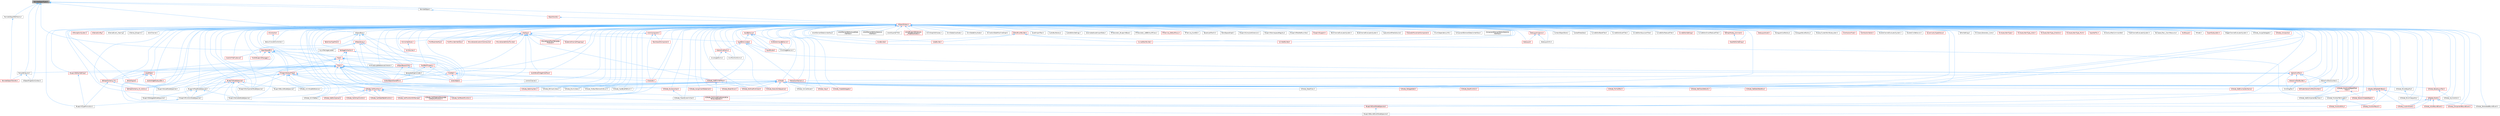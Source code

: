 digraph "RemoteObjectTypes.h"
{
 // INTERACTIVE_SVG=YES
 // LATEX_PDF_SIZE
  bgcolor="transparent";
  edge [fontname=Helvetica,fontsize=10,labelfontname=Helvetica,labelfontsize=10];
  node [fontname=Helvetica,fontsize=10,shape=box,height=0.2,width=0.4];
  Node1 [id="Node000001",label="RemoteObjectTypes.h",height=0.2,width=0.4,color="gray40", fillcolor="grey60", style="filled", fontcolor="black",tooltip=" "];
  Node1 -> Node2 [id="edge1_Node000001_Node000002",dir="back",color="steelblue1",style="solid",tooltip=" "];
  Node2 [id="Node000002",label="RemoteExecutor.h",height=0.2,width=0.4,color="grey40", fillcolor="white", style="filled",URL="$d4/dbc/RemoteExecutor_8h.html",tooltip=" "];
  Node2 -> Node3 [id="edge2_Node000002_Node000003",dir="back",color="steelblue1",style="solid",tooltip=" "];
  Node3 [id="Node000003",label="RemoteObjectTransfer.h",height=0.2,width=0.4,color="red", fillcolor="#FFF0F0", style="filled",URL="$df/d26/RemoteObjectTransfer_8h.html",tooltip=" "];
  Node2 -> Node1124 [id="edge3_Node000002_Node001124",dir="back",color="steelblue1",style="solid",tooltip=" "];
  Node1124 [id="Node001124",label="UObjectMigrationContext.h",height=0.2,width=0.4,color="grey40", fillcolor="white", style="filled",URL="$d8/dbd/UObjectMigrationContext_8h.html",tooltip=" "];
  Node1 -> Node1125 [id="edge4_Node000001_Node001125",dir="back",color="steelblue1",style="solid",tooltip=" "];
  Node1125 [id="Node001125",label="RemoteObject.h",height=0.2,width=0.4,color="grey40", fillcolor="white", style="filled",URL="$d6/d5d/RemoteObject_8h.html",tooltip=" "];
  Node1125 -> Node1126 [id="edge5_Node001125_Node001126",dir="back",color="steelblue1",style="solid",tooltip=" "];
  Node1126 [id="Node001126",label="ObjectHandle.h",height=0.2,width=0.4,color="red", fillcolor="#FFF0F0", style="filled",URL="$de/d34/ObjectHandle_8h.html",tooltip=" "];
  Node1126 -> Node5907 [id="edge6_Node001126_Node005907",dir="back",color="steelblue1",style="solid",tooltip=" "];
  Node5907 [id="Node005907",label="UObjectGlobals.h",height=0.2,width=0.4,color="red", fillcolor="#FFF0F0", style="filled",URL="$d0/da9/UObjectGlobals_8h.html",tooltip=" "];
  Node5907 -> Node1568 [id="edge7_Node005907_Node001568",dir="back",color="steelblue1",style="solid",tooltip=" "];
  Node1568 [id="Node001568",label="AIController.h",height=0.2,width=0.4,color="red", fillcolor="#FFF0F0", style="filled",URL="$d7/dd8/AIController_8h.html",tooltip=" "];
  Node1568 -> Node1569 [id="edge8_Node001568_Node001569",dir="back",color="steelblue1",style="solid",tooltip=" "];
  Node1569 [id="Node001569",label="DetourCrowdAIController.h",height=0.2,width=0.4,color="grey40", fillcolor="white", style="filled",URL="$d0/d1e/DetourCrowdAIController_8h.html",tooltip=" "];
  Node5907 -> Node550 [id="edge9_Node005907_Node000550",dir="back",color="steelblue1",style="solid",tooltip=" "];
  Node550 [id="Node000550",label="AIPerceptionSystem.h",height=0.2,width=0.4,color="red", fillcolor="#FFF0F0", style="filled",URL="$d0/d08/AIPerceptionSystem_8h.html",tooltip=" "];
  Node5907 -> Node1871 [id="edge10_Node005907_Node001871",dir="back",color="steelblue1",style="solid",tooltip=" "];
  Node1871 [id="Node001871",label="AISenseConfig.h",height=0.2,width=0.4,color="red", fillcolor="#FFF0F0", style="filled",URL="$d4/d73/AISenseConfig_8h.html",tooltip=" "];
  Node5907 -> Node1882 [id="edge11_Node005907_Node001882",dir="back",color="steelblue1",style="solid",tooltip=" "];
  Node1882 [id="Node001882",label="AISenseEvent_Hearing.h",height=0.2,width=0.4,color="grey40", fillcolor="white", style="filled",URL="$df/d3a/AISenseEvent__Hearing_8h.html",tooltip=" "];
  Node5907 -> Node1878 [id="edge12_Node005907_Node001878",dir="back",color="steelblue1",style="solid",tooltip=" "];
  Node1878 [id="Node001878",label="AISense_Blueprint.h",height=0.2,width=0.4,color="grey40", fillcolor="white", style="filled",URL="$d6/d30/AISense__Blueprint_8h.html",tooltip=" "];
  Node5907 -> Node2636 [id="edge13_Node005907_Node002636",dir="back",color="steelblue1",style="solid",tooltip=" "];
  Node2636 [id="Node002636",label="ActorChannel.h",height=0.2,width=0.4,color="grey40", fillcolor="white", style="filled",URL="$d5/de0/ActorChannel_8h.html",tooltip=" "];
  Node5907 -> Node1657 [id="edge14_Node005907_Node001657",dir="back",color="steelblue1",style="solid",tooltip=" "];
  Node1657 [id="Node001657",label="ActorComponent.h",height=0.2,width=0.4,color="red", fillcolor="#FFF0F0", style="filled",URL="$da/db1/ActorComponent_8h.html",tooltip=" "];
  Node1657 -> Node555 [id="edge15_Node001657_Node000555",dir="back",color="steelblue1",style="solid",tooltip=" "];
  Node555 [id="Node000555",label="BlackboardComponent.h",height=0.2,width=0.4,color="red", fillcolor="#FFF0F0", style="filled",URL="$d9/d2d/BlackboardComponent_8h.html",tooltip=" "];
  Node1657 -> Node1138 [id="edge16_Node001657_Node001138",dir="back",color="steelblue1",style="solid",tooltip=" "];
  Node1138 [id="Node001138",label="BlueprintComponentNodeSpawner.h",height=0.2,width=0.4,color="grey40", fillcolor="white", style="filled",URL="$d2/d98/BlueprintComponentNodeSpawner_8h.html",tooltip=" "];
  Node1657 -> Node1666 [id="edge17_Node001657_Node001666",dir="back",color="steelblue1",style="solid",tooltip=" "];
  Node1666 [id="Node001666",label="Character.h",height=0.2,width=0.4,color="red", fillcolor="#FFF0F0", style="filled",URL="$db/dc7/Character_8h.html",tooltip=" "];
  Node5907 -> Node5259 [id="edge18_Node005907_Node005259",dir="back",color="steelblue1",style="solid",tooltip=" "];
  Node5259 [id="Node005259",label="ActorElementDetailsInterface.h",height=0.2,width=0.4,color="grey40", fillcolor="white", style="filled",URL="$df/d38/ActorElementDetailsInterface_8h.html",tooltip=" "];
  Node5907 -> Node5908 [id="edge19_Node005907_Node005908",dir="back",color="steelblue1",style="solid",tooltip=" "];
  Node5908 [id="Node005908",label="ActorElementEditorAssetData\lInterface.h",height=0.2,width=0.4,color="grey40", fillcolor="white", style="filled",URL="$d9/d7b/ActorElementEditorAssetDataInterface_8h.html",tooltip=" "];
  Node5907 -> Node5909 [id="edge20_Node005907_Node005909",dir="back",color="steelblue1",style="solid",tooltip=" "];
  Node5909 [id="Node005909",label="ActorElementEditorSelection\lInterface.h",height=0.2,width=0.4,color="grey40", fillcolor="white", style="filled",URL="$d0/d31/ActorElementEditorSelectionInterface_8h.html",tooltip=" "];
  Node5907 -> Node4858 [id="edge21_Node005907_Node004858",dir="back",color="steelblue1",style="solid",tooltip=" "];
  Node4858 [id="Node004858",label="ActorExporterT3D.h",height=0.2,width=0.4,color="grey40", fillcolor="white", style="filled",URL="$d8/dbf/ActorExporterT3D_8h.html",tooltip=" "];
  Node5907 -> Node5301 [id="edge22_Node005907_Node005301",dir="back",color="steelblue1",style="solid",tooltip=" "];
  Node5301 [id="Node005301",label="AnimBlueprintExtension\l_PropertyAccess.h",height=0.2,width=0.4,color="red", fillcolor="#FFF0F0", style="filled",URL="$d2/db8/AnimBlueprintExtension__PropertyAccess_8h.html",tooltip=" "];
  Node5907 -> Node4726 [id="edge23_Node005907_Node004726",dir="back",color="steelblue1",style="solid",tooltip=" "];
  Node4726 [id="Node004726",label="AnimGraphAttributes.h",height=0.2,width=0.4,color="grey40", fillcolor="white", style="filled",URL="$d3/d40/AnimGraphAttributes_8h.html",tooltip=" "];
  Node5907 -> Node2429 [id="edge24_Node005907_Node002429",dir="back",color="steelblue1",style="solid",tooltip=" "];
  Node2429 [id="Node002429",label="AnimStateAliasNode.h",height=0.2,width=0.4,color="grey40", fillcolor="white", style="filled",URL="$d1/dd2/AnimStateAliasNode_8h.html",tooltip=" "];
  Node5907 -> Node5121 [id="edge25_Node005907_Node005121",dir="back",color="steelblue1",style="solid",tooltip=" "];
  Node5121 [id="Node005121",label="AnimStateEntryNode.h",height=0.2,width=0.4,color="grey40", fillcolor="white", style="filled",URL="$de/d94/AnimStateEntryNode_8h.html",tooltip=" "];
  Node5907 -> Node1354 [id="edge26_Node005907_Node001354",dir="back",color="steelblue1",style="solid",tooltip=" "];
  Node1354 [id="Node001354",label="AnimationStateMachineGraph.h",height=0.2,width=0.4,color="grey40", fillcolor="white", style="filled",URL="$d8/d25/AnimationStateMachineGraph_8h.html",tooltip=" "];
  Node5907 -> Node4503 [id="edge27_Node005907_Node004503",dir="back",color="steelblue1",style="solid",tooltip=" "];
  Node4503 [id="Node004503",label="AnyButtonInputBehavior.h",height=0.2,width=0.4,color="red", fillcolor="#FFF0F0", style="filled",URL="$da/d63/AnyButtonInputBehavior_8h.html",tooltip=" "];
  Node4503 -> Node4504 [id="edge28_Node004503_Node004504",dir="back",color="steelblue1",style="solid",tooltip=" "];
  Node4504 [id="Node004504",label="ClickDragBehavior.h",height=0.2,width=0.4,color="grey40", fillcolor="white", style="filled",URL="$dd/d80/ClickDragBehavior_8h.html",tooltip=" "];
  Node5907 -> Node3616 [id="edge29_Node005907_Node003616",dir="back",color="steelblue1",style="solid",tooltip=" "];
  Node3616 [id="Node003616",label="ArchiveScriptReferenceCollector.h",height=0.2,width=0.4,color="grey40", fillcolor="white", style="filled",URL="$dd/dc1/ArchiveScriptReferenceCollector_8h.html",tooltip=" "];
  Node5907 -> Node3515 [id="edge30_Node005907_Node003515",dir="back",color="steelblue1",style="solid",tooltip=" "];
  Node3515 [id="Node003515",label="AssetData.h",height=0.2,width=0.4,color="red", fillcolor="#FFF0F0", style="filled",URL="$d9/d19/AssetData_8h.html",tooltip=" "];
  Node3515 -> Node2727 [id="edge31_Node003515_Node002727",dir="back",color="steelblue1",style="solid",tooltip=" "];
  Node2727 [id="Node002727",label="AudioWidgetSubsystem.h",height=0.2,width=0.4,color="red", fillcolor="#FFF0F0", style="filled",URL="$de/d1b/AudioWidgetSubsystem_8h.html",tooltip=" "];
  Node3515 -> Node1142 [id="edge32_Node003515_Node001142",dir="back",color="steelblue1",style="solid",tooltip=" "];
  Node1142 [id="Node001142",label="BlueprintAssetNodeSpawner.h",height=0.2,width=0.4,color="grey40", fillcolor="white", style="filled",URL="$d2/d56/BlueprintAssetNodeSpawner_8h.html",tooltip=" "];
  Node3515 -> Node1357 [id="edge33_Node003515_Node001357",dir="back",color="steelblue1",style="solid",tooltip=" "];
  Node1357 [id="Node001357",label="EdGraphSchema_K2.h",height=0.2,width=0.4,color="red", fillcolor="#FFF0F0", style="filled",URL="$d0/dcf/EdGraphSchema__K2_8h.html",tooltip=" "];
  Node1357 -> Node1140 [id="edge34_Node001357_Node001140",dir="back",color="steelblue1",style="solid",tooltip=" "];
  Node1140 [id="Node001140",label="BlueprintTypePromotion.h",height=0.2,width=0.4,color="grey40", fillcolor="white", style="filled",URL="$d2/d23/BlueprintTypePromotion_8h.html",tooltip=" "];
  Node1357 -> Node1301 [id="edge35_Node001357_Node001301",dir="back",color="steelblue1",style="solid",tooltip=" "];
  Node1301 [id="Node001301",label="EdGraphSchema_K2_Actions.h",height=0.2,width=0.4,color="red", fillcolor="#FFF0F0", style="filled",URL="$d8/d9c/EdGraphSchema__K2__Actions_8h.html",tooltip=" "];
  Node3515 -> Node817 [id="edge36_Node003515_Node000817",dir="back",color="steelblue1",style="solid",tooltip=" "];
  Node817 [id="Node000817",label="EditorEngine.h",height=0.2,width=0.4,color="red", fillcolor="#FFF0F0", style="filled",URL="$da/d0c/EditorEngine_8h.html",tooltip=" "];
  Node5907 -> Node3617 [id="edge37_Node005907_Node003617",dir="back",color="steelblue1",style="solid",tooltip=" "];
  Node3617 [id="Node003617",label="AssetImportTask.h",height=0.2,width=0.4,color="grey40", fillcolor="white", style="filled",URL="$d7/d65/AssetImportTask_8h.html",tooltip=" "];
  Node5907 -> Node5249 [id="edge38_Node005907_Node005249",dir="back",color="steelblue1",style="solid",tooltip=" "];
  Node5249 [id="Node005249",label="AsyncPackageLoader.h",height=0.2,width=0.4,color="grey40", fillcolor="white", style="filled",URL="$d6/de5/AsyncPackageLoader_8h.html",tooltip=" "];
  Node5907 -> Node4889 [id="edge39_Node005907_Node004889",dir="back",color="steelblue1",style="solid",tooltip=" "];
  Node4889 [id="Node004889",label="AudioBusFactory.h",height=0.2,width=0.4,color="grey40", fillcolor="white", style="filled",URL="$d5/d9a/AudioBusFactory_8h.html",tooltip=" "];
  Node5907 -> Node3319 [id="edge40_Node005907_Node003319",dir="back",color="steelblue1",style="solid",tooltip=" "];
  Node3319 [id="Node003319",label="AudioEditorSettings.h",height=0.2,width=0.4,color="grey40", fillcolor="white", style="filled",URL="$da/d86/AudioEditorSettings_8h.html",tooltip=" "];
  Node5907 -> Node3625 [id="edge41_Node005907_Node003625",dir="back",color="steelblue1",style="solid",tooltip=" "];
  Node3625 [id="Node003625",label="AudioPanelWidgetInterface.h",height=0.2,width=0.4,color="red", fillcolor="#FFF0F0", style="filled",URL="$da/d52/AudioPanelWidgetInterface_8h.html",tooltip=" "];
  Node5907 -> Node2727 [id="edge42_Node005907_Node002727",dir="back",color="steelblue1",style="solid",tooltip=" "];
  Node5907 -> Node3618 [id="edge43_Node005907_Node003618",dir="back",color="steelblue1",style="solid",tooltip=" "];
  Node3618 [id="Node003618",label="AutomatedAssetImportData.h",height=0.2,width=0.4,color="grey40", fillcolor="white", style="filled",URL="$dd/d4f/AutomatedAssetImportData_8h.html",tooltip=" "];
  Node5907 -> Node2155 [id="edge44_Node005907_Node002155",dir="back",color="steelblue1",style="solid",tooltip=" "];
  Node2155 [id="Node002155",label="AxisAngleGizmo.h",height=0.2,width=0.4,color="grey40", fillcolor="white", style="filled",URL="$d1/d0b/AxisAngleGizmo_8h.html",tooltip=" "];
  Node5907 -> Node2156 [id="edge45_Node005907_Node002156",dir="back",color="steelblue1",style="solid",tooltip=" "];
  Node2156 [id="Node002156",label="AxisPositionGizmo.h",height=0.2,width=0.4,color="grey40", fillcolor="white", style="filled",URL="$d1/d25/AxisPositionGizmo_8h.html",tooltip=" "];
  Node5907 -> Node3619 [id="edge46_Node005907_Node003619",dir="back",color="steelblue1",style="solid",tooltip=" "];
  Node3619 [id="Node003619",label="AxisSources.h",height=0.2,width=0.4,color="red", fillcolor="#FFF0F0", style="filled",URL="$d6/dfa/AxisSources_8h.html",tooltip=" "];
  Node5907 -> Node1581 [id="edge47_Node005907_Node001581",dir="back",color="steelblue1",style="solid",tooltip=" "];
  Node1581 [id="Node001581",label="BTDecorator_BlueprintBase.h",height=0.2,width=0.4,color="grey40", fillcolor="white", style="filled",URL="$db/d39/BTDecorator__BlueprintBase_8h.html",tooltip=" "];
  Node5907 -> Node562 [id="edge48_Node005907_Node000562",dir="back",color="steelblue1",style="solid",tooltip=" "];
  Node562 [id="Node000562",label="BTDecorator_IsBBEntryOfClass.h",height=0.2,width=0.4,color="grey40", fillcolor="white", style="filled",URL="$db/db2/BTDecorator__IsBBEntryOfClass_8h.html",tooltip=" "];
  Node5907 -> Node1588 [id="edge49_Node005907_Node001588",dir="back",color="steelblue1",style="solid",tooltip=" "];
  Node1588 [id="Node001588",label="BTService_DefaultFocus.h",height=0.2,width=0.4,color="red", fillcolor="#FFF0F0", style="filled",URL="$d4/d17/BTService__DefaultFocus_8h.html",tooltip=" "];
  Node5907 -> Node1589 [id="edge50_Node005907_Node001589",dir="back",color="steelblue1",style="solid",tooltip=" "];
  Node1589 [id="Node001589",label="BTService_RunEQS.h",height=0.2,width=0.4,color="grey40", fillcolor="white", style="filled",URL="$d9/d8e/BTService__RunEQS_8h.html",tooltip=" "];
  Node5907 -> Node834 [id="edge51_Node005907_Node000834",dir="back",color="steelblue1",style="solid",tooltip=" "];
  Node834 [id="Node000834",label="BaseAssetToolkit.h",height=0.2,width=0.4,color="grey40", fillcolor="white", style="filled",URL="$d4/d85/BaseAssetToolkit_8h.html",tooltip=" "];
  Node5907 -> Node555 [id="edge52_Node005907_Node000555",dir="back",color="steelblue1",style="solid",tooltip=" "];
  Node5907 -> Node1355 [id="edge53_Node005907_Node001355",dir="back",color="steelblue1",style="solid",tooltip=" "];
  Node1355 [id="Node001355",label="BlendSpaceGraph.h",height=0.2,width=0.4,color="grey40", fillcolor="white", style="filled",URL="$d6/d7f/BlendSpaceGraph_8h.html",tooltip=" "];
  Node5907 -> Node1136 [id="edge54_Node005907_Node001136",dir="back",color="steelblue1",style="solid",tooltip=" "];
  Node1136 [id="Node001136",label="BlueprintActionFilter.h",height=0.2,width=0.4,color="red", fillcolor="#FFF0F0", style="filled",URL="$d5/d2a/BlueprintActionFilter_8h.html",tooltip=" "];
  Node1136 -> Node1138 [id="edge55_Node001136_Node001138",dir="back",color="steelblue1",style="solid",tooltip=" "];
  Node1136 -> Node1139 [id="edge56_Node001136_Node001139",dir="back",color="steelblue1",style="solid",tooltip=" "];
  Node1139 [id="Node001139",label="BlueprintFunctionNodeSpawner.h",height=0.2,width=0.4,color="grey40", fillcolor="white", style="filled",URL="$d0/d59/BlueprintFunctionNodeSpawner_8h.html",tooltip=" "];
  Node1139 -> Node1140 [id="edge57_Node001139_Node001140",dir="back",color="steelblue1",style="solid",tooltip=" "];
  Node1136 -> Node1141 [id="edge58_Node001136_Node001141",dir="back",color="steelblue1",style="solid",tooltip=" "];
  Node1141 [id="Node001141",label="BlueprintNodeSpawner.h",height=0.2,width=0.4,color="red", fillcolor="#FFF0F0", style="filled",URL="$d1/de9/BlueprintNodeSpawner_8h.html",tooltip=" "];
  Node1141 -> Node1142 [id="edge59_Node001141_Node001142",dir="back",color="steelblue1",style="solid",tooltip=" "];
  Node1141 -> Node1143 [id="edge60_Node001141_Node001143",dir="back",color="steelblue1",style="solid",tooltip=" "];
  Node1143 [id="Node001143",label="BlueprintBoundNodeSpawner.h",height=0.2,width=0.4,color="grey40", fillcolor="white", style="filled",URL="$d4/da4/BlueprintBoundNodeSpawner_8h.html",tooltip=" "];
  Node1141 -> Node1138 [id="edge61_Node001141_Node001138",dir="back",color="steelblue1",style="solid",tooltip=" "];
  Node1141 -> Node1144 [id="edge62_Node001141_Node001144",dir="back",color="steelblue1",style="solid",tooltip=" "];
  Node1144 [id="Node001144",label="BlueprintEventNodeSpawner.h",height=0.2,width=0.4,color="red", fillcolor="#FFF0F0", style="filled",URL="$d4/dd3/BlueprintEventNodeSpawner_8h.html",tooltip=" "];
  Node1144 -> Node1146 [id="edge63_Node001144_Node001146",dir="back",color="steelblue1",style="solid",tooltip=" "];
  Node1146 [id="Node001146",label="BlueprintBoundEventNodeSpawner.h",height=0.2,width=0.4,color="grey40", fillcolor="white", style="filled",URL="$dc/d31/BlueprintBoundEventNodeSpawner_8h.html",tooltip=" "];
  Node1141 -> Node1147 [id="edge64_Node001141_Node001147",dir="back",color="steelblue1",style="solid",tooltip=" "];
  Node1147 [id="Node001147",label="BlueprintFieldNodeSpawner.h",height=0.2,width=0.4,color="grey40", fillcolor="white", style="filled",URL="$da/d70/BlueprintFieldNodeSpawner_8h.html",tooltip=" "];
  Node1147 -> Node1148 [id="edge65_Node001147_Node001148",dir="back",color="steelblue1",style="solid",tooltip=" "];
  Node1148 [id="Node001148",label="BlueprintDelegateNodeSpawner.h",height=0.2,width=0.4,color="grey40", fillcolor="white", style="filled",URL="$dc/d16/BlueprintDelegateNodeSpawner_8h.html",tooltip=" "];
  Node1147 -> Node1139 [id="edge66_Node001147_Node001139",dir="back",color="steelblue1",style="solid",tooltip=" "];
  Node1147 -> Node1149 [id="edge67_Node001147_Node001149",dir="back",color="steelblue1",style="solid",tooltip=" "];
  Node1149 [id="Node001149",label="BlueprintVariableNodeSpawner.h",height=0.2,width=0.4,color="grey40", fillcolor="white", style="filled",URL="$db/dba/BlueprintVariableNodeSpawner_8h.html",tooltip=" "];
  Node1141 -> Node1139 [id="edge68_Node001141_Node001139",dir="back",color="steelblue1",style="solid",tooltip=" "];
  Node1141 -> Node1149 [id="edge69_Node001141_Node001149",dir="back",color="steelblue1",style="solid",tooltip=" "];
  Node1136 -> Node1149 [id="edge70_Node001136_Node001149",dir="back",color="steelblue1",style="solid",tooltip=" "];
  Node1136 -> Node1158 [id="edge71_Node001136_Node001158",dir="back",color="steelblue1",style="solid",tooltip=" "];
  Node1158 [id="Node001158",label="K2Node.h",height=0.2,width=0.4,color="red", fillcolor="#FFF0F0", style="filled",URL="$d5/d94/K2Node_8h.html",tooltip=" "];
  Node1158 -> Node1147 [id="edge72_Node001158_Node001147",dir="back",color="steelblue1",style="solid",tooltip=" "];
  Node1158 -> Node787 [id="edge73_Node001158_Node000787",dir="back",color="steelblue1",style="solid",tooltip=" "];
  Node787 [id="Node000787",label="K2Node_AnimNodeReference.h",height=0.2,width=0.4,color="grey40", fillcolor="white", style="filled",URL="$d2/d81/K2Node__AnimNodeReference_8h.html",tooltip=" "];
  Node1158 -> Node1159 [id="edge74_Node001158_Node001159",dir="back",color="steelblue1",style="solid",tooltip=" "];
  Node1159 [id="Node001159",label="K2Node_AssignmentStatement.h",height=0.2,width=0.4,color="red", fillcolor="#FFF0F0", style="filled",URL="$d1/d32/K2Node__AssignmentStatement_8h.html",tooltip=" "];
  Node1158 -> Node1162 [id="edge75_Node001158_Node001162",dir="back",color="steelblue1",style="solid",tooltip=" "];
  Node1162 [id="Node001162",label="K2Node_BaseAsyncTask.h",height=0.2,width=0.4,color="red", fillcolor="#FFF0F0", style="filled",URL="$d5/db7/K2Node__BaseAsyncTask_8h.html",tooltip=" "];
  Node1162 -> Node1163 [id="edge76_Node001162_Node001163",dir="back",color="steelblue1",style="solid",tooltip=" "];
  Node1163 [id="Node001163",label="K2Node_AsyncAction.h",height=0.2,width=0.4,color="grey40", fillcolor="white", style="filled",URL="$df/d26/K2Node__AsyncAction_8h.html",tooltip=" "];
  Node1158 -> Node1171 [id="edge77_Node001158_Node001171",dir="back",color="steelblue1",style="solid",tooltip=" "];
  Node1171 [id="Node001171",label="K2Node_BitmaskLiteral.h",height=0.2,width=0.4,color="grey40", fillcolor="white", style="filled",URL="$dc/de6/K2Node__BitmaskLiteral_8h.html",tooltip=" "];
  Node1158 -> Node1172 [id="edge78_Node001158_Node001172",dir="back",color="steelblue1",style="solid",tooltip=" "];
  Node1172 [id="Node001172",label="K2Node_BreakStruct.h",height=0.2,width=0.4,color="red", fillcolor="#FFF0F0", style="filled",URL="$df/d93/K2Node__BreakStruct_8h.html",tooltip=" "];
  Node1158 -> Node1173 [id="edge79_Node001158_Node001173",dir="back",color="steelblue1",style="solid",tooltip=" "];
  Node1173 [id="Node001173",label="K2Node_CallFunction.h",height=0.2,width=0.4,color="red", fillcolor="#FFF0F0", style="filled",URL="$d5/d5f/K2Node__CallFunction_8h.html",tooltip=" "];
  Node1173 -> Node1175 [id="edge80_Node001173_Node001175",dir="back",color="steelblue1",style="solid",tooltip=" "];
  Node1175 [id="Node001175",label="K2Node_AddComponent.h",height=0.2,width=0.4,color="red", fillcolor="#FFF0F0", style="filled",URL="$d9/dc9/K2Node__AddComponent_8h.html",tooltip=" "];
  Node1173 -> Node1176 [id="edge81_Node001173_Node001176",dir="back",color="steelblue1",style="solid",tooltip=" "];
  Node1176 [id="Node001176",label="K2Node_AnimGetter.h",height=0.2,width=0.4,color="grey40", fillcolor="white", style="filled",URL="$dc/d9a/K2Node__AnimGetter_8h.html",tooltip=" "];
  Node1173 -> Node1177 [id="edge82_Node001173_Node001177",dir="back",color="steelblue1",style="solid",tooltip=" "];
  Node1177 [id="Node001177",label="K2Node_CallArrayFunction.h",height=0.2,width=0.4,color="red", fillcolor="#FFF0F0", style="filled",URL="$d7/d2f/K2Node__CallArrayFunction_8h.html",tooltip=" "];
  Node1173 -> Node1178 [id="edge83_Node001173_Node001178",dir="back",color="steelblue1",style="solid",tooltip=" "];
  Node1178 [id="Node001178",label="K2Node_CallDataTableFunction.h",height=0.2,width=0.4,color="red", fillcolor="#FFF0F0", style="filled",URL="$df/dc4/K2Node__CallDataTableFunction_8h.html",tooltip=" "];
  Node1173 -> Node1179 [id="edge84_Node001173_Node001179",dir="back",color="steelblue1",style="solid",tooltip=" "];
  Node1179 [id="Node001179",label="K2Node_CallFunctionOnMember.h",height=0.2,width=0.4,color="red", fillcolor="#FFF0F0", style="filled",URL="$d8/d2f/K2Node__CallFunctionOnMember_8h.html",tooltip=" "];
  Node1173 -> Node1180 [id="edge85_Node001173_Node001180",dir="back",color="steelblue1",style="solid",tooltip=" "];
  Node1180 [id="Node001180",label="K2Node_CallMaterialParameter\lCollectionFunction.h",height=0.2,width=0.4,color="red", fillcolor="#FFF0F0", style="filled",URL="$d5/dd2/K2Node__CallMaterialParameterCollectionFunction_8h.html",tooltip=" "];
  Node1173 -> Node1181 [id="edge86_Node001173_Node001181",dir="back",color="steelblue1",style="solid",tooltip=" "];
  Node1181 [id="Node001181",label="K2Node_CallParentFunction.h",height=0.2,width=0.4,color="red", fillcolor="#FFF0F0", style="filled",URL="$df/d77/K2Node__CallParentFunction_8h.html",tooltip=" "];
  Node1173 -> Node1182 [id="edge87_Node001173_Node001182",dir="back",color="steelblue1",style="solid",tooltip=" "];
  Node1182 [id="Node001182",label="K2Node_CommutativeAssociative\lBinaryOperator.h",height=0.2,width=0.4,color="red", fillcolor="#FFF0F0", style="filled",URL="$da/d85/K2Node__CommutativeAssociativeBinaryOperator_8h.html",tooltip=" "];
  Node1158 -> Node1191 [id="edge88_Node001158_Node001191",dir="back",color="steelblue1",style="solid",tooltip=" "];
  Node1191 [id="Node001191",label="K2Node_CastByteToEnum.h",height=0.2,width=0.4,color="grey40", fillcolor="white", style="filled",URL="$d7/dcf/K2Node__CastByteToEnum_8h.html",tooltip=" "];
  Node1158 -> Node1192 [id="edge89_Node001158_Node001192",dir="back",color="steelblue1",style="solid",tooltip=" "];
  Node1192 [id="Node001192",label="K2Node_ClassDynamicCast.h",height=0.2,width=0.4,color="grey40", fillcolor="white", style="filled",URL="$d1/d23/K2Node__ClassDynamicCast_8h.html",tooltip=" "];
  Node1158 -> Node1193 [id="edge90_Node001158_Node001193",dir="back",color="steelblue1",style="solid",tooltip=" "];
  Node1193 [id="Node001193",label="K2Node_ConstructObjectFrom\lClass.h",height=0.2,width=0.4,color="red", fillcolor="#FFF0F0", style="filled",URL="$d6/de4/K2Node__ConstructObjectFromClass_8h.html",tooltip=" "];
  Node1193 -> Node1194 [id="edge91_Node001193_Node001194",dir="back",color="steelblue1",style="solid",tooltip=" "];
  Node1194 [id="Node001194",label="K2Node_AddComponentByClass.h",height=0.2,width=0.4,color="grey40", fillcolor="white", style="filled",URL="$df/de1/K2Node__AddComponentByClass_8h.html",tooltip=" "];
  Node1193 -> Node1195 [id="edge92_Node001193_Node001195",dir="back",color="steelblue1",style="solid",tooltip=" "];
  Node1195 [id="Node001195",label="K2Node_GenericCreateObject.h",height=0.2,width=0.4,color="red", fillcolor="#FFF0F0", style="filled",URL="$d7/d9f/K2Node__GenericCreateObject_8h.html",tooltip=" "];
  Node1158 -> Node1197 [id="edge93_Node001158_Node001197",dir="back",color="steelblue1",style="solid",tooltip=" "];
  Node1197 [id="Node001197",label="K2Node_ConvertAsset.h",height=0.2,width=0.4,color="grey40", fillcolor="white", style="filled",URL="$d0/da7/K2Node__ConvertAsset_8h.html",tooltip=" "];
  Node1158 -> Node1198 [id="edge94_Node001158_Node001198",dir="back",color="steelblue1",style="solid",tooltip=" "];
  Node1198 [id="Node001198",label="K2Node_Copy.h",height=0.2,width=0.4,color="red", fillcolor="#FFF0F0", style="filled",URL="$d5/dce/K2Node__Copy_8h.html",tooltip=" "];
  Node1158 -> Node1199 [id="edge95_Node001158_Node001199",dir="back",color="steelblue1",style="solid",tooltip=" "];
  Node1199 [id="Node001199",label="K2Node_CreateDelegate.h",height=0.2,width=0.4,color="red", fillcolor="#FFF0F0", style="filled",URL="$d2/d7e/K2Node__CreateDelegate_8h.html",tooltip=" "];
  Node1158 -> Node1200 [id="edge96_Node001158_Node001200",dir="back",color="steelblue1",style="solid",tooltip=" "];
  Node1200 [id="Node001200",label="K2Node_DeadClass.h",height=0.2,width=0.4,color="grey40", fillcolor="white", style="filled",URL="$df/d0c/K2Node__DeadClass_8h.html",tooltip=" "];
  Node1158 -> Node1201 [id="edge97_Node001158_Node001201",dir="back",color="steelblue1",style="solid",tooltip=" "];
  Node1201 [id="Node001201",label="K2Node_DelegateSet.h",height=0.2,width=0.4,color="red", fillcolor="#FFF0F0", style="filled",URL="$d0/d7b/K2Node__DelegateSet_8h.html",tooltip=" "];
  Node1158 -> Node1202 [id="edge98_Node001158_Node001202",dir="back",color="steelblue1",style="solid",tooltip=" "];
  Node1202 [id="Node001202",label="K2Node_DoOnceMultiInput.h",height=0.2,width=0.4,color="red", fillcolor="#FFF0F0", style="filled",URL="$d8/db3/K2Node__DoOnceMultiInput_8h.html",tooltip=" "];
  Node1158 -> Node1203 [id="edge99_Node001158_Node001203",dir="back",color="steelblue1",style="solid",tooltip=" "];
  Node1203 [id="Node001203",label="K2Node_DynamicCast.h",height=0.2,width=0.4,color="red", fillcolor="#FFF0F0", style="filled",URL="$dc/d1c/K2Node__DynamicCast_8h.html",tooltip=" "];
  Node1203 -> Node1192 [id="edge100_Node001203_Node001192",dir="back",color="steelblue1",style="solid",tooltip=" "];
  Node1158 -> Node1204 [id="edge101_Node001158_Node001204",dir="back",color="steelblue1",style="solid",tooltip=" "];
  Node1204 [id="Node001204",label="K2Node_EaseFunction.h",height=0.2,width=0.4,color="red", fillcolor="#FFF0F0", style="filled",URL="$d7/db4/K2Node__EaseFunction_8h.html",tooltip=" "];
  Node1158 -> Node1205 [id="edge102_Node001158_Node001205",dir="back",color="steelblue1",style="solid",tooltip=" "];
  Node1205 [id="Node001205",label="K2Node_EditablePinBase.h",height=0.2,width=0.4,color="red", fillcolor="#FFF0F0", style="filled",URL="$dd/d63/K2Node__EditablePinBase_8h.html",tooltip=" "];
  Node1205 -> Node1207 [id="edge103_Node001205_Node001207",dir="back",color="steelblue1",style="solid",tooltip=" "];
  Node1207 [id="Node001207",label="K2Node_CustomEvent.h",height=0.2,width=0.4,color="red", fillcolor="#FFF0F0", style="filled",URL="$d1/d06/K2Node__CustomEvent_8h.html",tooltip=" "];
  Node1205 -> Node1208 [id="edge104_Node001205_Node001208",dir="back",color="steelblue1",style="solid",tooltip=" "];
  Node1208 [id="Node001208",label="K2Node_Event.h",height=0.2,width=0.4,color="red", fillcolor="#FFF0F0", style="filled",URL="$dd/d9e/K2Node__Event_8h.html",tooltip=" "];
  Node1208 -> Node1146 [id="edge105_Node001208_Node001146",dir="back",color="steelblue1",style="solid",tooltip=" "];
  Node1208 -> Node1144 [id="edge106_Node001208_Node001144",dir="back",color="steelblue1",style="solid",tooltip=" "];
  Node1208 -> Node1209 [id="edge107_Node001208_Node001209",dir="back",color="steelblue1",style="solid",tooltip=" "];
  Node1209 [id="Node001209",label="K2Node_ActorBoundEvent.h",height=0.2,width=0.4,color="red", fillcolor="#FFF0F0", style="filled",URL="$d8/db3/K2Node__ActorBoundEvent_8h.html",tooltip=" "];
  Node1208 -> Node1210 [id="edge108_Node001208_Node001210",dir="back",color="steelblue1",style="solid",tooltip=" "];
  Node1210 [id="Node001210",label="K2Node_ComponentBoundEvent.h",height=0.2,width=0.4,color="red", fillcolor="#FFF0F0", style="filled",URL="$d7/d15/K2Node__ComponentBoundEvent_8h.html",tooltip=" "];
  Node1208 -> Node1207 [id="edge109_Node001208_Node001207",dir="back",color="steelblue1",style="solid",tooltip=" "];
  Node1208 -> Node1211 [id="edge110_Node001208_Node001211",dir="back",color="steelblue1",style="solid",tooltip=" "];
  Node1211 [id="Node001211",label="K2Node_GeneratedBoundEvent.h",height=0.2,width=0.4,color="grey40", fillcolor="white", style="filled",URL="$d4/dc1/K2Node__GeneratedBoundEvent_8h.html",tooltip=" "];
  Node1205 -> Node1219 [id="edge111_Node001205_Node001219",dir="back",color="steelblue1",style="solid",tooltip=" "];
  Node1219 [id="Node001219",label="K2Node_FunctionEntry.h",height=0.2,width=0.4,color="red", fillcolor="#FFF0F0", style="filled",URL="$d8/d11/K2Node__FunctionEntry_8h.html",tooltip=" "];
  Node1205 -> Node1220 [id="edge112_Node001205_Node001220",dir="back",color="steelblue1",style="solid",tooltip=" "];
  Node1220 [id="Node001220",label="K2Node_FunctionTerminator.h",height=0.2,width=0.4,color="grey40", fillcolor="white", style="filled",URL="$df/d4a/K2Node__FunctionTerminator_8h.html",tooltip=" "];
  Node1220 -> Node1219 [id="edge113_Node001220_Node001219",dir="back",color="steelblue1",style="solid",tooltip=" "];
  Node1220 -> Node1221 [id="edge114_Node001220_Node001221",dir="back",color="steelblue1",style="solid",tooltip=" "];
  Node1221 [id="Node001221",label="K2Node_FunctionResult.h",height=0.2,width=0.4,color="red", fillcolor="#FFF0F0", style="filled",URL="$d5/daa/K2Node__FunctionResult_8h.html",tooltip=" "];
  Node1158 -> Node1226 [id="edge115_Node001158_Node001226",dir="back",color="steelblue1",style="solid",tooltip=" "];
  Node1226 [id="Node001226",label="K2Node_EnumEquality.h",height=0.2,width=0.4,color="grey40", fillcolor="white", style="filled",URL="$d4/d88/K2Node__EnumEquality_8h.html",tooltip=" "];
  Node1226 -> Node1227 [id="edge116_Node001226_Node001227",dir="back",color="steelblue1",style="solid",tooltip=" "];
  Node1227 [id="Node001227",label="K2Node_EnumInequality.h",height=0.2,width=0.4,color="grey40", fillcolor="white", style="filled",URL="$d7/d5f/K2Node__EnumInequality_8h.html",tooltip=" "];
  Node1158 -> Node1228 [id="edge117_Node001158_Node001228",dir="back",color="steelblue1",style="solid",tooltip=" "];
  Node1228 [id="Node001228",label="K2Node_EnumLiteral.h",height=0.2,width=0.4,color="grey40", fillcolor="white", style="filled",URL="$d3/d1c/K2Node__EnumLiteral_8h.html",tooltip=" "];
  Node1158 -> Node1229 [id="edge118_Node001158_Node001229",dir="back",color="steelblue1",style="solid",tooltip=" "];
  Node1229 [id="Node001229",label="K2Node_ExecutionSequence.h",height=0.2,width=0.4,color="red", fillcolor="#FFF0F0", style="filled",URL="$da/d97/K2Node__ExecutionSequence_8h.html",tooltip=" "];
  Node1158 -> Node1231 [id="edge119_Node001158_Node001231",dir="back",color="steelblue1",style="solid",tooltip=" "];
  Node1231 [id="Node001231",label="K2Node_ForEachElementInEnum.h",height=0.2,width=0.4,color="grey40", fillcolor="white", style="filled",URL="$d2/d15/K2Node__ForEachElementInEnum_8h.html",tooltip=" "];
  Node1158 -> Node1232 [id="edge120_Node001158_Node001232",dir="back",color="steelblue1",style="solid",tooltip=" "];
  Node1232 [id="Node001232",label="K2Node_FormatText.h",height=0.2,width=0.4,color="red", fillcolor="#FFF0F0", style="filled",URL="$d0/d94/K2Node__FormatText_8h.html",tooltip=" "];
  Node1158 -> Node1234 [id="edge121_Node001158_Node001234",dir="back",color="steelblue1",style="solid",tooltip=" "];
  Node1234 [id="Node001234",label="K2Node_GetArrayItem.h",height=0.2,width=0.4,color="red", fillcolor="#FFF0F0", style="filled",URL="$df/db6/K2Node__GetArrayItem_8h.html",tooltip=" "];
  Node1158 -> Node1235 [id="edge122_Node001158_Node001235",dir="back",color="steelblue1",style="solid",tooltip=" "];
  Node1235 [id="Node001235",label="K2Node_GetClassDefaults.h",height=0.2,width=0.4,color="red", fillcolor="#FFF0F0", style="filled",URL="$d8/d5e/K2Node__GetClassDefaults_8h.html",tooltip=" "];
  Node1158 -> Node1236 [id="edge123_Node001158_Node001236",dir="back",color="steelblue1",style="solid",tooltip=" "];
  Node1236 [id="Node001236",label="K2Node_GetDataTableRow.h",height=0.2,width=0.4,color="red", fillcolor="#FFF0F0", style="filled",URL="$d5/d7f/K2Node__GetDataTableRow_8h.html",tooltip=" "];
  Node1158 -> Node1237 [id="edge124_Node001158_Node001237",dir="back",color="steelblue1",style="solid",tooltip=" "];
  Node1237 [id="Node001237",label="K2Node_GetEnumeratorName.h",height=0.2,width=0.4,color="red", fillcolor="#FFF0F0", style="filled",URL="$d1/d1f/K2Node__GetEnumeratorName_8h.html",tooltip=" "];
  Node1136 -> Node1176 [id="edge125_Node001136_Node001176",dir="back",color="steelblue1",style="solid",tooltip=" "];
  Node1136 -> Node787 [id="edge126_Node001136_Node000787",dir="back",color="steelblue1",style="solid",tooltip=" "];
  Node1136 -> Node1173 [id="edge127_Node001136_Node001173",dir="back",color="steelblue1",style="solid",tooltip=" "];
  Node1136 -> Node1203 [id="edge128_Node001136_Node001203",dir="back",color="steelblue1",style="solid",tooltip=" "];
  Node1136 -> Node1234 [id="edge129_Node001136_Node001234",dir="back",color="steelblue1",style="solid",tooltip=" "];
  Node5907 -> Node1142 [id="edge130_Node005907_Node001142",dir="back",color="steelblue1",style="solid",tooltip=" "];
  Node5907 -> Node1146 [id="edge131_Node005907_Node001146",dir="back",color="steelblue1",style="solid",tooltip=" "];
  Node5907 -> Node1143 [id="edge132_Node005907_Node001143",dir="back",color="steelblue1",style="solid",tooltip=" "];
  Node5907 -> Node3620 [id="edge133_Node005907_Node003620",dir="back",color="steelblue1",style="solid",tooltip=" "];
  Node3620 [id="Node003620",label="BlueprintCompilerExtension.h",height=0.2,width=0.4,color="grey40", fillcolor="white", style="filled",URL="$d3/dc0/BlueprintCompilerExtension_8h.html",tooltip=" "];
  Node5907 -> Node1138 [id="edge134_Node005907_Node001138",dir="back",color="steelblue1",style="solid",tooltip=" "];
  Node5907 -> Node1148 [id="edge135_Node005907_Node001148",dir="back",color="steelblue1",style="solid",tooltip=" "];
  Node5907 -> Node1295 [id="edge136_Node005907_Node001295",dir="back",color="steelblue1",style="solid",tooltip=" "];
  Node1295 [id="Node001295",label="BlueprintEditorSettings.h",height=0.2,width=0.4,color="red", fillcolor="#FFF0F0", style="filled",URL="$d4/dbc/BlueprintEditorSettings_8h.html",tooltip=" "];
  Node1295 -> Node1140 [id="edge137_Node001295_Node001140",dir="back",color="steelblue1",style="solid",tooltip=" "];
  Node5907 -> Node1144 [id="edge138_Node005907_Node001144",dir="back",color="steelblue1",style="solid",tooltip=" "];
  Node5907 -> Node1147 [id="edge139_Node005907_Node001147",dir="back",color="steelblue1",style="solid",tooltip=" "];
  Node5907 -> Node1139 [id="edge140_Node005907_Node001139",dir="back",color="steelblue1",style="solid",tooltip=" "];
  Node5907 -> Node4754 [id="edge141_Node005907_Node004754",dir="back",color="steelblue1",style="solid",tooltip=" "];
  Node4754 [id="Node004754",label="BlueprintNamespaceRegistry.h",height=0.2,width=0.4,color="grey40", fillcolor="white", style="filled",URL="$dc/dc7/BlueprintNamespaceRegistry_8h.html",tooltip=" "];
  Node5907 -> Node1141 [id="edge142_Node005907_Node001141",dir="back",color="steelblue1",style="solid",tooltip=" "];
  Node5907 -> Node1500 [id="edge143_Node005907_Node001500",dir="back",color="steelblue1",style="solid",tooltip=" "];
  Node1500 [id="Node001500",label="BlueprintPaletteFavorites.h",height=0.2,width=0.4,color="grey40", fillcolor="white", style="filled",URL="$dd/d5a/BlueprintPaletteFavorites_8h.html",tooltip=" "];
  Node5907 -> Node5910 [id="edge144_Node005907_Node005910",dir="back",color="steelblue1",style="solid",tooltip=" "];
  Node5910 [id="Node005910",label="BlueprintSupport.h",height=0.2,width=0.4,color="red", fillcolor="#FFF0F0", style="filled",URL="$d1/d6c/BlueprintSupport_8h.html",tooltip=" "];
  Node5907 -> Node1140 [id="edge145_Node005907_Node001140",dir="back",color="steelblue1",style="solid",tooltip=" "];
  Node5907 -> Node1149 [id="edge146_Node005907_Node001149",dir="back",color="steelblue1",style="solid",tooltip=" "];
  Node5907 -> Node3197 [id="edge147_Node005907_Node003197",dir="back",color="steelblue1",style="solid",tooltip=" "];
  Node3197 [id="Node003197",label="BoolChannelEvaluatorSystem.h",height=0.2,width=0.4,color="grey40", fillcolor="white", style="filled",URL="$d2/dac/BoolChannelEvaluatorSystem_8h.html",tooltip=" "];
  Node5907 -> Node3198 [id="edge148_Node005907_Node003198",dir="back",color="steelblue1",style="solid",tooltip=" "];
  Node3198 [id="Node003198",label="ByteChannelEvaluatorSystem.h",height=0.2,width=0.4,color="grey40", fillcolor="white", style="filled",URL="$d5/dd5/ByteChannelEvaluatorSystem_8h.html",tooltip=" "];
  Node5907 -> Node4756 [id="edge149_Node005907_Node004756",dir="back",color="steelblue1",style="solid",tooltip=" "];
  Node4756 [id="Node004756",label="CaptureCardMediaSource.h",height=0.2,width=0.4,color="grey40", fillcolor="white", style="filled",URL="$d7/d73/CaptureCardMediaSource_8h.html",tooltip=" "];
  Node5907 -> Node1666 [id="edge150_Node005907_Node001666",dir="back",color="steelblue1",style="solid",tooltip=" "];
  Node5907 -> Node450 [id="edge151_Node005907_Node000450",dir="back",color="steelblue1",style="solid",tooltip=" "];
  Node450 [id="Node000450",label="CharacterMovementComponent.h",height=0.2,width=0.4,color="red", fillcolor="#FFF0F0", style="filled",URL="$d8/d84/CharacterMovementComponent_8h.html",tooltip=" "];
  Node5907 -> Node5319 [id="edge152_Node005907_Node005319",dir="back",color="steelblue1",style="solid",tooltip=" "];
  Node5319 [id="Node005319",label="ChunkDependencyInfo.h",height=0.2,width=0.4,color="grey40", fillcolor="white", style="filled",URL="$da/da2/ChunkDependencyInfo_8h.html",tooltip=" "];
  Node5907 -> Node3621 [id="edge153_Node005907_Node003621",dir="back",color="steelblue1",style="solid",tooltip=" "];
  Node3621 [id="Node003621",label="Class.h",height=0.2,width=0.4,color="red", fillcolor="#FFF0F0", style="filled",URL="$d4/d05/Class_8h.html",tooltip=" "];
  Node3621 -> Node3515 [id="edge154_Node003621_Node003515",dir="back",color="steelblue1",style="solid",tooltip=" "];
  Node3621 -> Node3625 [id="edge155_Node003621_Node003625",dir="back",color="steelblue1",style="solid",tooltip=" "];
  Node3621 -> Node2727 [id="edge156_Node003621_Node002727",dir="back",color="steelblue1",style="solid",tooltip=" "];
  Node3621 -> Node1136 [id="edge157_Node003621_Node001136",dir="back",color="steelblue1",style="solid",tooltip=" "];
  Node3621 -> Node1142 [id="edge158_Node003621_Node001142",dir="back",color="steelblue1",style="solid",tooltip=" "];
  Node3621 -> Node1295 [id="edge159_Node003621_Node001295",dir="back",color="steelblue1",style="solid",tooltip=" "];
  Node3621 -> Node1144 [id="edge160_Node003621_Node001144",dir="back",color="steelblue1",style="solid",tooltip=" "];
  Node3621 -> Node1147 [id="edge161_Node003621_Node001147",dir="back",color="steelblue1",style="solid",tooltip=" "];
  Node3621 -> Node1139 [id="edge162_Node003621_Node001139",dir="back",color="steelblue1",style="solid",tooltip=" "];
  Node3621 -> Node4171 [id="edge163_Node003621_Node004171",dir="back",color="steelblue1",style="solid",tooltip=" "];
  Node4171 [id="Node004171",label="CoreNet.h",height=0.2,width=0.4,color="red", fillcolor="#FFF0F0", style="filled",URL="$da/d1a/CoreNet_8h.html",tooltip=" "];
  Node4171 -> Node1666 [id="edge164_Node004171_Node001666",dir="back",color="steelblue1",style="solid",tooltip=" "];
  Node4171 -> Node4173 [id="edge165_Node004171_Node004173",dir="back",color="steelblue1",style="solid",tooltip=" "];
  Node4173 [id="Node004173",label="ControlChannel.h",height=0.2,width=0.4,color="grey40", fillcolor="white", style="filled",URL="$d3/d06/ControlChannel_8h.html",tooltip=" "];
  Node4171 -> Node1129 [id="edge166_Node004171_Node001129",dir="back",color="steelblue1",style="solid",tooltip=" "];
  Node1129 [id="Node001129",label="CoreUObject.h",height=0.2,width=0.4,color="red", fillcolor="#FFF0F0", style="filled",URL="$d0/ded/CoreUObject_8h.html",tooltip=" "];
  Node4171 -> Node1351 [id="edge167_Node004171_Node001351",dir="back",color="steelblue1",style="solid",tooltip=" "];
  Node1351 [id="Node001351",label="CoreUObjectSharedPCH.h",height=0.2,width=0.4,color="red", fillcolor="#FFF0F0", style="filled",URL="$de/d2f/CoreUObjectSharedPCH_8h.html",tooltip=" "];
  Node3621 -> Node1129 [id="edge168_Node003621_Node001129",dir="back",color="steelblue1",style="solid",tooltip=" "];
  Node3621 -> Node1351 [id="edge169_Node003621_Node001351",dir="back",color="steelblue1",style="solid",tooltip=" "];
  Node3621 -> Node1357 [id="edge170_Node003621_Node001357",dir="back",color="steelblue1",style="solid",tooltip=" "];
  Node3621 -> Node1301 [id="edge171_Node003621_Node001301",dir="back",color="steelblue1",style="solid",tooltip=" "];
  Node3621 -> Node2684 [id="edge172_Node003621_Node002684",dir="back",color="steelblue1",style="solid",tooltip=" "];
  Node2684 [id="Node002684",label="GeneratedCppIncludes.h",height=0.2,width=0.4,color="grey40", fillcolor="white", style="filled",URL="$d5/d24/GeneratedCppIncludes_8h.html",tooltip=" "];
  Node2684 -> Node1351 [id="edge173_Node002684_Node001351",dir="back",color="steelblue1",style="solid",tooltip=" "];
  Node3621 -> Node4564 [id="edge174_Node003621_Node004564",dir="back",color="steelblue1",style="solid",tooltip=" "];
  Node4564 [id="Node004564",label="InteractiveTool.h",height=0.2,width=0.4,color="red", fillcolor="#FFF0F0", style="filled",URL="$d5/d55/InteractiveTool_8h.html",tooltip=" "];
  Node4564 -> Node4516 [id="edge175_Node004564_Node004516",dir="back",color="steelblue1",style="solid",tooltip=" "];
  Node4516 [id="Node004516",label="ClickDragTool.h",height=0.2,width=0.4,color="grey40", fillcolor="white", style="filled",URL="$da/d12/ClickDragTool_8h.html",tooltip=" "];
  Node4564 -> Node650 [id="edge176_Node004564_Node000650",dir="back",color="steelblue1",style="solid",tooltip=" "];
  Node650 [id="Node000650",label="EdModeInteractiveToolsContext.h",height=0.2,width=0.4,color="red", fillcolor="#FFF0F0", style="filled",URL="$d7/da4/EdModeInteractiveToolsContext_8h.html",tooltip=" "];
  Node4564 -> Node4552 [id="edge177_Node004564_Node004552",dir="back",color="steelblue1",style="solid",tooltip=" "];
  Node4552 [id="Node004552",label="InteractionMechanic.h",height=0.2,width=0.4,color="red", fillcolor="#FFF0F0", style="filled",URL="$df/d30/InteractionMechanic_8h.html",tooltip=" "];
  Node4564 -> Node4566 [id="edge178_Node004564_Node004566",dir="back",color="steelblue1",style="solid",tooltip=" "];
  Node4566 [id="Node004566",label="InteractiveToolBuilder.h",height=0.2,width=0.4,color="red", fillcolor="#FFF0F0", style="filled",URL="$d1/d03/InteractiveToolBuilder_8h.html",tooltip=" "];
  Node4566 -> Node4516 [id="edge179_Node004566_Node004516",dir="back",color="steelblue1",style="solid",tooltip=" "];
  Node4564 -> Node3577 [id="edge180_Node004564_Node003577",dir="back",color="steelblue1",style="solid",tooltip=" "];
  Node3577 [id="Node003577",label="InteractiveToolsContext.h",height=0.2,width=0.4,color="grey40", fillcolor="white", style="filled",URL="$d2/dfe/InteractiveToolsContext_8h.html",tooltip=" "];
  Node3577 -> Node650 [id="edge181_Node003577_Node000650",dir="back",color="steelblue1",style="solid",tooltip=" "];
  Node3621 -> Node1171 [id="edge182_Node003621_Node001171",dir="back",color="steelblue1",style="solid",tooltip=" "];
  Node3621 -> Node1173 [id="edge183_Node003621_Node001173",dir="back",color="steelblue1",style="solid",tooltip=" "];
  Node3621 -> Node1191 [id="edge184_Node003621_Node001191",dir="back",color="steelblue1",style="solid",tooltip=" "];
  Node3621 -> Node1228 [id="edge185_Node003621_Node001228",dir="back",color="steelblue1",style="solid",tooltip=" "];
  Node3621 -> Node1231 [id="edge186_Node003621_Node001231",dir="back",color="steelblue1",style="solid",tooltip=" "];
  Node3621 -> Node2 [id="edge187_Node003621_Node000002",dir="back",color="steelblue1",style="solid",tooltip=" "];
  Node5907 -> Node4504 [id="edge188_Node005907_Node004504",dir="back",color="steelblue1",style="solid",tooltip=" "];
  Node5907 -> Node4516 [id="edge189_Node005907_Node004516",dir="back",color="steelblue1",style="solid",tooltip=" "];
  Node5907 -> Node5394 [id="edge190_Node005907_Node005394",dir="back",color="steelblue1",style="solid",tooltip=" "];
  Node5394 [id="Node005394",label="ComponentElementDetailsInterface.h",height=0.2,width=0.4,color="grey40", fillcolor="white", style="filled",URL="$da/dbf/ComponentElementDetailsInterface_8h.html",tooltip=" "];
  Node5907 -> Node5911 [id="edge191_Node005907_Node005911",dir="back",color="steelblue1",style="solid",tooltip=" "];
  Node5911 [id="Node005911",label="ComponentElementEditorSelection\lInterface.h",height=0.2,width=0.4,color="grey40", fillcolor="white", style="filled",URL="$d4/d06/ComponentElementEditorSelectionInterface_8h.html",tooltip=" "];
  Node5907 -> Node5309 [id="edge192_Node005907_Node005309",dir="back",color="steelblue1",style="solid",tooltip=" "];
  Node5309 [id="Node005309",label="ConeBuilder.h",height=0.2,width=0.4,color="red", fillcolor="#FFF0F0", style="filled",URL="$de/d7f/ConeBuilder_8h.html",tooltip=" "];
  Node5907 -> Node1350 [id="edge193_Node005907_Node001350",dir="back",color="steelblue1",style="solid",tooltip=" "];
  Node1350 [id="Node001350",label="ContextObjectStore.h",height=0.2,width=0.4,color="grey40", fillcolor="white", style="filled",URL="$d4/d39/ContextObjectStore_8h.html",tooltip=" "];
  Node5907 -> Node4173 [id="edge194_Node005907_Node004173",dir="back",color="steelblue1",style="solid",tooltip=" "];
  Node5907 -> Node4255 [id="edge195_Node005907_Node004255",dir="back",color="steelblue1",style="solid",tooltip=" "];
  Node4255 [id="Node004255",label="CookOnTheFlyServer.h",height=0.2,width=0.4,color="red", fillcolor="#FFF0F0", style="filled",URL="$dc/dca/CookOnTheFlyServer_8h.html",tooltip=" "];
  Node5907 -> Node4842 [id="edge196_Node005907_Node004842",dir="back",color="steelblue1",style="solid",tooltip=" "];
  Node4842 [id="Node004842",label="CookedMetaData.h",height=0.2,width=0.4,color="grey40", fillcolor="white", style="filled",URL="$de/dd2/CookedMetaData_8h.html",tooltip=" "];
  Node5907 -> Node4171 [id="edge197_Node005907_Node004171",dir="back",color="steelblue1",style="solid",tooltip=" "];
  Node5907 -> Node1129 [id="edge198_Node005907_Node001129",dir="back",color="steelblue1",style="solid",tooltip=" "];
  Node5907 -> Node1351 [id="edge199_Node005907_Node001351",dir="back",color="steelblue1",style="solid",tooltip=" "];
  Node5907 -> Node5310 [id="edge200_Node005907_Node005310",dir="back",color="steelblue1",style="solid",tooltip=" "];
  Node5310 [id="Node005310",label="CubeBuilder.h",height=0.2,width=0.4,color="red", fillcolor="#FFF0F0", style="filled",URL="$da/d35/CubeBuilder_8h.html",tooltip=" "];
  Node5907 -> Node2615 [id="edge201_Node005907_Node002615",dir="back",color="steelblue1",style="solid",tooltip=" "];
  Node2615 [id="Node002615",label="CurveEditorBakeFilter.h",height=0.2,width=0.4,color="grey40", fillcolor="white", style="filled",URL="$dd/d47/CurveEditorBakeFilter_8h.html",tooltip=" "];
  Node5907 -> Node2616 [id="edge202_Node005907_Node002616",dir="back",color="steelblue1",style="solid",tooltip=" "];
  Node2616 [id="Node002616",label="CurveEditorEulerFilter.h",height=0.2,width=0.4,color="grey40", fillcolor="white", style="filled",URL="$d1/d0e/CurveEditorEulerFilter_8h.html",tooltip=" "];
  Node5907 -> Node2617 [id="edge203_Node005907_Node002617",dir="back",color="steelblue1",style="solid",tooltip=" "];
  Node2617 [id="Node002617",label="CurveEditorGaussianFilter.h",height=0.2,width=0.4,color="grey40", fillcolor="white", style="filled",URL="$d1/de6/CurveEditorGaussianFilter_8h.html",tooltip=" "];
  Node5907 -> Node2618 [id="edge204_Node005907_Node002618",dir="back",color="steelblue1",style="solid",tooltip=" "];
  Node2618 [id="Node002618",label="CurveEditorReduceFilter.h",height=0.2,width=0.4,color="grey40", fillcolor="white", style="filled",URL="$d4/d9f/CurveEditorReduceFilter_8h.html",tooltip=" "];
  Node5907 -> Node3566 [id="edge205_Node005907_Node003566",dir="back",color="steelblue1",style="solid",tooltip=" "];
  Node3566 [id="Node003566",label="CurveEditorSettings.h",height=0.2,width=0.4,color="red", fillcolor="#FFF0F0", style="filled",URL="$d2/d54/CurveEditorSettings_8h.html",tooltip=" "];
  Node5907 -> Node2619 [id="edge206_Node005907_Node002619",dir="back",color="steelblue1",style="solid",tooltip=" "];
  Node2619 [id="Node002619",label="CurveEditorSmartReduceFilter.h",height=0.2,width=0.4,color="grey40", fillcolor="white", style="filled",URL="$d9/d5a/CurveEditorSmartReduceFilter_8h.html",tooltip=" "];
  Node5907 -> Node5311 [id="edge207_Node005907_Node005311",dir="back",color="steelblue1",style="solid",tooltip=" "];
  Node5311 [id="Node005311",label="CurvedStairBuilder.h",height=0.2,width=0.4,color="red", fillcolor="#FFF0F0", style="filled",URL="$d9/d22/CurvedStairBuilder_8h.html",tooltip=" "];
  Node5907 -> Node5312 [id="edge208_Node005907_Node005312",dir="back",color="steelblue1",style="solid",tooltip=" "];
  Node5312 [id="Node005312",label="CylinderBuilder.h",height=0.2,width=0.4,color="red", fillcolor="#FFF0F0", style="filled",URL="$d3/d9e/CylinderBuilder_8h.html",tooltip=" "];
  Node5907 -> Node4783 [id="edge209_Node005907_Node004783",dir="back",color="steelblue1",style="solid",tooltip=" "];
  Node4783 [id="Node004783",label="DataLayer.h",height=0.2,width=0.4,color="red", fillcolor="#FFF0F0", style="filled",URL="$df/d30/DataLayer_8h.html",tooltip=" "];
  Node5907 -> Node3549 [id="edge210_Node005907_Node003549",dir="back",color="steelblue1",style="solid",tooltip=" "];
  Node3549 [id="Node003549",label="DataLayerAsset.h",height=0.2,width=0.4,color="red", fillcolor="#FFF0F0", style="filled",URL="$d9/d41/DataLayerAsset_8h.html",tooltip=" "];
  Node5907 -> Node4781 [id="edge211_Node005907_Node004781",dir="back",color="steelblue1",style="solid",tooltip=" "];
  Node4781 [id="Node004781",label="DataLayerInstance.h",height=0.2,width=0.4,color="red", fillcolor="#FFF0F0", style="filled",URL="$d2/de4/DataLayerInstance_8h.html",tooltip=" "];
  Node4781 -> Node4783 [id="edge212_Node004781_Node004783",dir="back",color="steelblue1",style="solid",tooltip=" "];
  Node4781 -> Node1742 [id="edge213_Node004781_Node001742",dir="back",color="steelblue1",style="solid",tooltip=" "];
  Node1742 [id="Node001742",label="DataLayerUtils.h",height=0.2,width=0.4,color="grey40", fillcolor="white", style="filled",URL="$dd/ddb/DataLayerUtils_8h.html",tooltip=" "];
  Node5907 -> Node1742 [id="edge214_Node005907_Node001742",dir="back",color="steelblue1",style="solid",tooltip=" "];
  Node5907 -> Node1569 [id="edge215_Node005907_Node001569",dir="back",color="steelblue1",style="solid",tooltip=" "];
  Node5907 -> Node4906 [id="edge216_Node005907_Node004906",dir="back",color="steelblue1",style="solid",tooltip=" "];
  Node4906 [id="Node004906",label="DialogueVoiceFactory.h",height=0.2,width=0.4,color="grey40", fillcolor="white", style="filled",URL="$d5/d29/DialogueVoiceFactory_8h.html",tooltip=" "];
  Node5907 -> Node4907 [id="edge217_Node005907_Node004907",dir="back",color="steelblue1",style="solid",tooltip=" "];
  Node4907 [id="Node004907",label="DialogueWaveFactory.h",height=0.2,width=0.4,color="grey40", fillcolor="white", style="filled",URL="$d9/d5e/DialogueWaveFactory_8h.html",tooltip=" "];
  Node5907 -> Node4205 [id="edge218_Node005907_Node004205",dir="back",color="steelblue1",style="solid",tooltip=" "];
  Node4205 [id="Node004205",label="DisplayClusterWorldSubsystem.h",height=0.2,width=0.4,color="grey40", fillcolor="white", style="filled",URL="$d4/de8/DisplayClusterWorldSubsystem_8h.html",tooltip=" "];
  Node5907 -> Node5423 [id="edge219_Node005907_Node005423",dir="back",color="steelblue1",style="solid",tooltip=" "];
  Node5423 [id="Node005423",label="DistributionFloat.h",height=0.2,width=0.4,color="red", fillcolor="#FFF0F0", style="filled",URL="$d9/de9/DistributionFloat_8h.html",tooltip=" "];
  Node5907 -> Node5475 [id="edge220_Node005907_Node005475",dir="back",color="steelblue1",style="solid",tooltip=" "];
  Node5475 [id="Node005475",label="DistributionVector.h",height=0.2,width=0.4,color="red", fillcolor="#FFF0F0", style="filled",URL="$d7/d4e/DistributionVector_8h.html",tooltip=" "];
  Node5907 -> Node3199 [id="edge221_Node005907_Node003199",dir="back",color="steelblue1",style="solid",tooltip=" "];
  Node3199 [id="Node003199",label="DoubleChannelEvaluatorSystem.h",height=0.2,width=0.4,color="grey40", fillcolor="white", style="filled",URL="$d8/d79/DoubleChannelEvaluatorSystem_8h.html",tooltip=" "];
  Node5907 -> Node4511 [id="edge222_Node005907_Node004511",dir="back",color="steelblue1",style="solid",tooltip=" "];
  Node4511 [id="Node004511",label="DoubleClickBehavior.h",height=0.2,width=0.4,color="grey40", fillcolor="white", style="filled",URL="$d8/df7/DoubleClickBehavior_8h.html",tooltip=" "];
  Node5907 -> Node5507 [id="edge223_Node005907_Node005507",dir="back",color="steelblue1",style="solid",tooltip=" "];
  Node5507 [id="Node005507",label="DynamicallyTypedValue.h",height=0.2,width=0.4,color="red", fillcolor="#FFF0F0", style="filled",URL="$db/d80/DynamicallyTypedValue_8h.html",tooltip=" "];
  Node5907 -> Node1502 [id="edge224_Node005907_Node001502",dir="back",color="steelblue1",style="solid",tooltip=" "];
  Node1502 [id="Node001502",label="EdGraphNode_Comment.h",height=0.2,width=0.4,color="red", fillcolor="#FFF0F0", style="filled",URL="$dd/d88/EdGraphNode__Comment_8h.html",tooltip=" "];
  Node1502 -> Node1503 [id="edge225_Node001502_Node001503",dir="back",color="steelblue1",style="solid",tooltip=" "];
  Node1503 [id="Node001503",label="GraphEditorSettings.h",height=0.2,width=0.4,color="red", fillcolor="#FFF0F0", style="filled",URL="$d2/d21/GraphEditorSettings_8h.html",tooltip=" "];
  Node5907 -> Node1357 [id="edge226_Node005907_Node001357",dir="back",color="steelblue1",style="solid",tooltip=" "];
  Node5907 -> Node1301 [id="edge227_Node005907_Node001301",dir="back",color="steelblue1",style="solid",tooltip=" "];
  Node5907 -> Node650 [id="edge228_Node005907_Node000650",dir="back",color="steelblue1",style="solid",tooltip=" "];
  Node5907 -> Node5308 [id="edge229_Node005907_Node005308",dir="back",color="steelblue1",style="solid",tooltip=" "];
  Node5308 [id="Node005308",label="EditorBrushBuilder.h",height=0.2,width=0.4,color="red", fillcolor="#FFF0F0", style="filled",URL="$dd/d1a/EditorBrushBuilder_8h.html",tooltip=" "];
  Node5308 -> Node5309 [id="edge230_Node005308_Node005309",dir="back",color="steelblue1",style="solid",tooltip=" "];
  Node5308 -> Node5310 [id="edge231_Node005308_Node005310",dir="back",color="steelblue1",style="solid",tooltip=" "];
  Node5308 -> Node5311 [id="edge232_Node005308_Node005311",dir="back",color="steelblue1",style="solid",tooltip=" "];
  Node5308 -> Node5312 [id="edge233_Node005308_Node005312",dir="back",color="steelblue1",style="solid",tooltip=" "];
  Node5907 -> Node817 [id="edge234_Node005907_Node000817",dir="back",color="steelblue1",style="solid",tooltip=" "];
  Node5907 -> Node4308 [id="edge235_Node005907_Node004308",dir="back",color="steelblue1",style="solid",tooltip=" "];
  Node4308 [id="Node004308",label="EditorSettings.h",height=0.2,width=0.4,color="grey40", fillcolor="white", style="filled",URL="$d7/df5/EditorSettings_8h.html",tooltip=" "];
  Node5907 -> Node2383 [id="edge236_Node005907_Node002383",dir="back",color="steelblue1",style="solid",tooltip=" "];
  Node2383 [id="Node002383",label="EnvQueryGenerator_Cone.h",height=0.2,width=0.4,color="grey40", fillcolor="white", style="filled",URL="$d5/deb/EnvQueryGenerator__Cone_8h.html",tooltip=" "];
  Node5907 -> Node5519 [id="edge237_Node005907_Node005519",dir="back",color="steelblue1",style="solid",tooltip=" "];
  Node5519 [id="Node005519",label="EnvQueryItemType.h",height=0.2,width=0.4,color="red", fillcolor="#FFF0F0", style="filled",URL="$dc/d47/EnvQueryItemType_8h.html",tooltip=" "];
  Node5907 -> Node5522 [id="edge238_Node005907_Node005522",dir="back",color="steelblue1",style="solid",tooltip=" "];
  Node5522 [id="Node005522",label="EnvQueryItemType_Actor.h",height=0.2,width=0.4,color="red", fillcolor="#FFF0F0", style="filled",URL="$d6/de0/EnvQueryItemType__Actor_8h.html",tooltip=" "];
  Node5907 -> Node5523 [id="edge239_Node005907_Node005523",dir="back",color="steelblue1",style="solid",tooltip=" "];
  Node5523 [id="Node005523",label="EnvQueryItemType_Direction.h",height=0.2,width=0.4,color="red", fillcolor="#FFF0F0", style="filled",URL="$d2/da3/EnvQueryItemType__Direction_8h.html",tooltip=" "];
  Node5907 -> Node3642 [id="edge240_Node005907_Node003642",dir="back",color="steelblue1",style="solid",tooltip=" "];
  Node3642 [id="Node003642",label="EnvQueryItemType_Point.h",height=0.2,width=0.4,color="red", fillcolor="#FFF0F0", style="filled",URL="$d7/d08/EnvQueryItemType__Point_8h.html",tooltip=" "];
  Node5907 -> Node4860 [id="edge241_Node005907_Node004860",dir="back",color="steelblue1",style="solid",tooltip=" "];
  Node4860 [id="Node004860",label="ExporterFbx.h",height=0.2,width=0.4,color="red", fillcolor="#FFF0F0", style="filled",URL="$d4/d70/ExporterFbx_8h.html",tooltip=" "];
  Node5907 -> Node5347 [id="edge242_Node005907_Node005347",dir="back",color="steelblue1",style="solid",tooltip=" "];
  Node5347 [id="Node005347",label="ExtractLocResCommandlet.h",height=0.2,width=0.4,color="grey40", fillcolor="white", style="filled",URL="$d6/d6d/ExtractLocResCommandlet_8h.html",tooltip=" "];
  Node5907 -> Node5133 [id="edge243_Node005907_Node005133",dir="back",color="steelblue1",style="solid",tooltip=" "];
  Node5133 [id="Node005133",label="Field.h",height=0.2,width=0.4,color="red", fillcolor="#FFF0F0", style="filled",URL="$d8/db3/Field_8h.html",tooltip=" "];
  Node5133 -> Node3616 [id="edge244_Node005133_Node003616",dir="back",color="steelblue1",style="solid",tooltip=" "];
  Node5133 -> Node1136 [id="edge245_Node005133_Node001136",dir="back",color="steelblue1",style="solid",tooltip=" "];
  Node5133 -> Node1147 [id="edge246_Node005133_Node001147",dir="back",color="steelblue1",style="solid",tooltip=" "];
  Node5133 -> Node1149 [id="edge247_Node005133_Node001149",dir="back",color="steelblue1",style="solid",tooltip=" "];
  Node5133 -> Node3621 [id="edge248_Node005133_Node003621",dir="back",color="steelblue1",style="solid",tooltip=" "];
  Node5133 -> Node4171 [id="edge249_Node005133_Node004171",dir="back",color="steelblue1",style="solid",tooltip=" "];
  Node5133 -> Node2781 [id="edge250_Node005133_Node002781",dir="back",color="steelblue1",style="solid",tooltip=" "];
  Node2781 [id="Node002781",label="FieldPathProperty.h",height=0.2,width=0.4,color="red", fillcolor="#FFF0F0", style="filled",URL="$d9/d38/FieldPathProperty_8h.html",tooltip=" "];
  Node2781 -> Node1129 [id="edge251_Node002781_Node001129",dir="back",color="steelblue1",style="solid",tooltip=" "];
  Node2781 -> Node2684 [id="edge252_Node002781_Node002684",dir="back",color="steelblue1",style="solid",tooltip=" "];
  Node5907 -> Node2781 [id="edge253_Node005907_Node002781",dir="back",color="steelblue1",style="solid",tooltip=" "];
  Node5907 -> Node1326 [id="edge254_Node005907_Node001326",dir="back",color="steelblue1",style="solid",tooltip=" "];
  Node1326 [id="Node001326",label="FindInBlueprintManager.h",height=0.2,width=0.4,color="red", fillcolor="#FFF0F0", style="filled",URL="$db/d3b/FindInBlueprintManager_8h.html",tooltip=" "];
  Node5907 -> Node3201 [id="edge255_Node005907_Node003201",dir="back",color="steelblue1",style="solid",tooltip=" "];
  Node3201 [id="Node003201",label="FloatChannelEvaluatorSystem.h",height=0.2,width=0.4,color="grey40", fillcolor="white", style="filled",URL="$db/dba/FloatChannelEvaluatorSystem_8h.html",tooltip=" "];
  Node5907 -> Node3654 [id="edge256_Node005907_Node003654",dir="back",color="steelblue1",style="solid",tooltip=" "];
  Node3654 [id="Node003654",label="FontFaceInterface.h",height=0.2,width=0.4,color="red", fillcolor="#FFF0F0", style="filled",URL="$d1/dbe/FontFaceInterface_8h.html",tooltip=" "];
  Node5907 -> Node4456 [id="edge257_Node005907_Node004456",dir="back",color="steelblue1",style="solid",tooltip=" "];
  Node4456 [id="Node004456",label="FontProviderInterface.h",height=0.2,width=0.4,color="red", fillcolor="#FFF0F0", style="filled",URL="$df/d43/FontProviderInterface_8h.html",tooltip=" "];
  Node5907 -> Node1642 [id="edge258_Node005907_Node001642",dir="back",color="steelblue1",style="solid",tooltip=" "];
  Node1642 [id="Node001642",label="GameplayTask_ClaimResource.h",height=0.2,width=0.4,color="grey40", fillcolor="white", style="filled",URL="$dd/d4e/GameplayTask__ClaimResource_8h.html",tooltip=" "];
  Node5907 -> Node5912 [id="edge259_Node005907_Node005912",dir="back",color="steelblue1",style="solid",tooltip=" "];
  Node5912 [id="Node005912",label="GarbageCollection.h",height=0.2,width=0.4,color="red", fillcolor="#FFF0F0", style="filled",URL="$d1/d85/GarbageCollection_8h.html",tooltip=" "];
  Node5912 -> Node3621 [id="edge260_Node005912_Node003621",dir="back",color="steelblue1",style="solid",tooltip=" "];
  Node5912 -> Node1129 [id="edge261_Node005912_Node001129",dir="back",color="steelblue1",style="solid",tooltip=" "];
  Node5912 -> Node1351 [id="edge262_Node005912_Node001351",dir="back",color="steelblue1",style="solid",tooltip=" "];
  Node5912 -> Node5133 [id="edge263_Node005912_Node005133",dir="back",color="steelblue1",style="solid",tooltip=" "];
  Node5907 -> Node2684 [id="edge264_Node005907_Node002684",dir="back",color="steelblue1",style="solid",tooltip=" "];
  Node5907 -> Node4539 [id="edge265_Node005907_Node004539",dir="back",color="steelblue1",style="solid",tooltip=" "];
  Node4539 [id="Node004539",label="GizmoInterfaces.h",height=0.2,width=0.4,color="red", fillcolor="#FFF0F0", style="filled",URL="$da/def/GizmoInterfaces_8h.html",tooltip=" "];
  Node4539 -> Node3619 [id="edge266_Node004539_Node003619",dir="back",color="steelblue1",style="solid",tooltip=" "];
  Node5907 -> Node1503 [id="edge267_Node005907_Node001503",dir="back",color="steelblue1",style="solid",tooltip=" "];
  Node5907 -> Node4353 [id="edge268_Node005907_Node004353",dir="back",color="steelblue1",style="solid",tooltip=" "];
  Node4353 [id="Node004353",label="HLODLayer.h",height=0.2,width=0.4,color="red", fillcolor="#FFF0F0", style="filled",URL="$d6/da7/HLODLayer_8h.html",tooltip=" "];
  Node5907 -> Node5232 [id="edge269_Node005907_Node005232",dir="back",color="steelblue1",style="solid",tooltip=" "];
  Node5232 [id="Node005232",label="HModel.h",height=0.2,width=0.4,color="grey40", fillcolor="white", style="filled",URL="$d3/d2a/HModel_8h.html",tooltip=" "];
  Node5907 -> Node4762 [id="edge270_Node005907_Node004762",dir="back",color="steelblue1",style="solid",tooltip=" "];
  Node4762 [id="Node004762",label="IMovieSceneCustomClockSource.h",height=0.2,width=0.4,color="red", fillcolor="#FFF0F0", style="filled",URL="$df/d47/IMovieSceneCustomClockSource_8h.html",tooltip=" "];
  Node5907 -> Node3156 [id="edge271_Node005907_Node003156",dir="back",color="steelblue1",style="solid",tooltip=" "];
  Node3156 [id="Node003156",label="IMovieSceneEntityProvider.h",height=0.2,width=0.4,color="red", fillcolor="#FFF0F0", style="filled",URL="$dc/de1/IMovieSceneEntityProvider_8h.html",tooltip=" "];
  Node5907 -> Node5597 [id="edge272_Node005907_Node005597",dir="back",color="steelblue1",style="solid",tooltip=" "];
  Node5597 [id="Node005597",label="IMovieSceneTrackTemplate\lProducer.h",height=0.2,width=0.4,color="red", fillcolor="#FFF0F0", style="filled",URL="$d7/dbb/IMovieSceneTrackTemplateProducer_8h.html",tooltip=" "];
  Node5907 -> Node3099 [id="edge273_Node005907_Node003099",dir="back",color="steelblue1",style="solid",tooltip=" "];
  Node3099 [id="Node003099",label="INodeAndChannelMappings.h",height=0.2,width=0.4,color="red", fillcolor="#FFF0F0", style="filled",URL="$d4/db0/INodeAndChannelMappings_8h.html",tooltip=" "];
  Node5907 -> Node5011 [id="edge274_Node005907_Node005011",dir="back",color="steelblue1",style="solid",tooltip=" "];
  Node5011 [id="Node005011",label="ImportSubsystem.h",height=0.2,width=0.4,color="red", fillcolor="#FFF0F0", style="filled",URL="$d9/df3/ImportSubsystem_8h.html",tooltip=" "];
  Node5907 -> Node4545 [id="edge275_Node005907_Node004545",dir="back",color="steelblue1",style="solid",tooltip=" "];
  Node4545 [id="Node004545",label="InputBehavior.h",height=0.2,width=0.4,color="red", fillcolor="#FFF0F0", style="filled",URL="$dd/d78/InputBehavior_8h.html",tooltip=" "];
  Node4545 -> Node4503 [id="edge276_Node004545_Node004503",dir="back",color="steelblue1",style="solid",tooltip=" "];
  Node4545 -> Node4504 [id="edge277_Node004545_Node004504",dir="back",color="steelblue1",style="solid",tooltip=" "];
  Node4545 -> Node4546 [id="edge278_Node004545_Node004546",dir="back",color="steelblue1",style="solid",tooltip=" "];
  Node4546 [id="Node004546",label="InputBehaviorSet.h",height=0.2,width=0.4,color="red", fillcolor="#FFF0F0", style="filled",URL="$da/d29/InputBehaviorSet_8h.html",tooltip=" "];
  Node4546 -> Node4547 [id="edge279_Node004546_Node004547",dir="back",color="steelblue1",style="solid",tooltip=" "];
  Node4547 [id="Node004547",label="InputRouter.h",height=0.2,width=0.4,color="red", fillcolor="#FFF0F0", style="filled",URL="$d8/d82/InputRouter_8h.html",tooltip=" "];
  Node4546 -> Node4552 [id="edge280_Node004546_Node004552",dir="back",color="steelblue1",style="solid",tooltip=" "];
  Node4546 -> Node4559 [id="edge281_Node004546_Node004559",dir="back",color="steelblue1",style="solid",tooltip=" "];
  Node4559 [id="Node004559",label="InteractiveGizmo.h",height=0.2,width=0.4,color="red", fillcolor="#FFF0F0", style="filled",URL="$d7/dd0/InteractiveGizmo_8h.html",tooltip=" "];
  Node4559 -> Node2155 [id="edge282_Node004559_Node002155",dir="back",color="steelblue1",style="solid",tooltip=" "];
  Node4559 -> Node2156 [id="edge283_Node004559_Node002156",dir="back",color="steelblue1",style="solid",tooltip=" "];
  Node4546 -> Node4564 [id="edge284_Node004546_Node004564",dir="back",color="steelblue1",style="solid",tooltip=" "];
  Node4545 -> Node4547 [id="edge285_Node004545_Node004547",dir="back",color="steelblue1",style="solid",tooltip=" "];
  Node5907 -> Node4546 [id="edge286_Node005907_Node004546",dir="back",color="steelblue1",style="solid",tooltip=" "];
  Node5907 -> Node4547 [id="edge287_Node005907_Node004547",dir="back",color="steelblue1",style="solid",tooltip=" "];
  Node5907 -> Node3203 [id="edge288_Node005907_Node003203",dir="back",color="steelblue1",style="solid",tooltip=" "];
  Node3203 [id="Node003203",label="IntegerChannelEvaluatorSystem.h",height=0.2,width=0.4,color="grey40", fillcolor="white", style="filled",URL="$da/d31/IntegerChannelEvaluatorSystem_8h.html",tooltip=" "];
  Node5907 -> Node4552 [id="edge289_Node005907_Node004552",dir="back",color="steelblue1",style="solid",tooltip=" "];
  Node5907 -> Node4559 [id="edge290_Node005907_Node004559",dir="back",color="steelblue1",style="solid",tooltip=" "];
  Node5907 -> Node4564 [id="edge291_Node005907_Node004564",dir="back",color="steelblue1",style="solid",tooltip=" "];
  Node5907 -> Node4566 [id="edge292_Node005907_Node004566",dir="back",color="steelblue1",style="solid",tooltip=" "];
  Node5907 -> Node3577 [id="edge293_Node005907_Node003577",dir="back",color="steelblue1",style="solid",tooltip=" "];
  Node5907 -> Node5552 [id="edge294_Node005907_Node005552",dir="back",color="steelblue1",style="solid",tooltip=" "];
  Node5552 [id="Node005552",label="Interface.h",height=0.2,width=0.4,color="red", fillcolor="#FFF0F0", style="filled",URL="$d7/d91/Interface_8h.html",tooltip=" "];
  Node5552 -> Node3625 [id="edge295_Node005552_Node003625",dir="back",color="steelblue1",style="solid",tooltip=" "];
  Node5552 -> Node1129 [id="edge296_Node005552_Node001129",dir="back",color="steelblue1",style="solid",tooltip=" "];
  Node5552 -> Node1351 [id="edge297_Node005552_Node001351",dir="back",color="steelblue1",style="solid",tooltip=" "];
  Node5552 -> Node3654 [id="edge298_Node005552_Node003654",dir="back",color="steelblue1",style="solid",tooltip=" "];
  Node5552 -> Node4456 [id="edge299_Node005552_Node004456",dir="back",color="steelblue1",style="solid",tooltip=" "];
  Node5552 -> Node4539 [id="edge300_Node005552_Node004539",dir="back",color="steelblue1",style="solid",tooltip=" "];
  Node5552 -> Node4762 [id="edge301_Node005552_Node004762",dir="back",color="steelblue1",style="solid",tooltip=" "];
  Node5552 -> Node3156 [id="edge302_Node005552_Node003156",dir="back",color="steelblue1",style="solid",tooltip=" "];
  Node5552 -> Node5597 [id="edge303_Node005552_Node005597",dir="back",color="steelblue1",style="solid",tooltip=" "];
  Node5552 -> Node3099 [id="edge304_Node005552_Node003099",dir="back",color="steelblue1",style="solid",tooltip=" "];
  Node5552 -> Node4546 [id="edge305_Node005552_Node004546",dir="back",color="steelblue1",style="solid",tooltip=" "];
  Node5552 -> Node5636 [id="edge306_Node005552_Node005636",dir="back",color="steelblue1",style="solid",tooltip=" "];
  Node5636 [id="Node005636",label="K2Node_AddPinInterface.h",height=0.2,width=0.4,color="red", fillcolor="#FFF0F0", style="filled",URL="$d9/dcd/K2Node__AddPinInterface_8h.html",tooltip=" "];
  Node5636 -> Node1182 [id="edge307_Node005636_Node001182",dir="back",color="steelblue1",style="solid",tooltip=" "];
  Node5636 -> Node1202 [id="edge308_Node005636_Node001202",dir="back",color="steelblue1",style="solid",tooltip=" "];
  Node5636 -> Node1229 [id="edge309_Node005636_Node001229",dir="back",color="steelblue1",style="solid",tooltip=" "];
  Node5907 -> Node1158 [id="edge310_Node005907_Node001158",dir="back",color="steelblue1",style="solid",tooltip=" "];
  Node5907 -> Node1209 [id="edge311_Node005907_Node001209",dir="back",color="steelblue1",style="solid",tooltip=" "];
  Node5907 -> Node1175 [id="edge312_Node005907_Node001175",dir="back",color="steelblue1",style="solid",tooltip=" "];
  Node5907 -> Node1194 [id="edge313_Node005907_Node001194",dir="back",color="steelblue1",style="solid",tooltip=" "];
  Node5907 -> Node5636 [id="edge314_Node005907_Node005636",dir="back",color="steelblue1",style="solid",tooltip=" "];
  Node5907 -> Node1176 [id="edge315_Node005907_Node001176",dir="back",color="steelblue1",style="solid",tooltip=" "];
  Node5907 -> Node787 [id="edge316_Node005907_Node000787",dir="back",color="steelblue1",style="solid",tooltip=" "];
  Node5907 -> Node1167 [id="edge317_Node005907_Node001167",dir="back",color="steelblue1",style="solid",tooltip=" "];
  Node1167 [id="Node001167",label="K2Node_AssignDelegate.h",height=0.2,width=0.4,color="grey40", fillcolor="white", style="filled",URL="$d1/dcc/K2Node__AssignDelegate_8h.html",tooltip=" "];
  Node5907 -> Node1159 [id="edge318_Node005907_Node001159",dir="back",color="steelblue1",style="solid",tooltip=" "];
  Node5907 -> Node1163 [id="edge319_Node005907_Node001163",dir="back",color="steelblue1",style="solid",tooltip=" "];
  Node5907 -> Node1162 [id="edge320_Node005907_Node001162",dir="back",color="steelblue1",style="solid",tooltip=" "];
  Node5907 -> Node1171 [id="edge321_Node005907_Node001171",dir="back",color="steelblue1",style="solid",tooltip=" "];
  Node5907 -> Node1172 [id="edge322_Node005907_Node001172",dir="back",color="steelblue1",style="solid",tooltip=" "];
  Node5907 -> Node1177 [id="edge323_Node005907_Node001177",dir="back",color="steelblue1",style="solid",tooltip=" "];
  Node5907 -> Node1178 [id="edge324_Node005907_Node001178",dir="back",color="steelblue1",style="solid",tooltip=" "];
  Node5907 -> Node1173 [id="edge325_Node005907_Node001173",dir="back",color="steelblue1",style="solid",tooltip=" "];
  Node5907 -> Node1179 [id="edge326_Node005907_Node001179",dir="back",color="steelblue1",style="solid",tooltip=" "];
  Node5907 -> Node1180 [id="edge327_Node005907_Node001180",dir="back",color="steelblue1",style="solid",tooltip=" "];
  Node5907 -> Node1181 [id="edge328_Node005907_Node001181",dir="back",color="steelblue1",style="solid",tooltip=" "];
  Node5907 -> Node1191 [id="edge329_Node005907_Node001191",dir="back",color="steelblue1",style="solid",tooltip=" "];
  Node5907 -> Node1192 [id="edge330_Node005907_Node001192",dir="back",color="steelblue1",style="solid",tooltip=" "];
  Node5907 -> Node1182 [id="edge331_Node005907_Node001182",dir="back",color="steelblue1",style="solid",tooltip=" "];
  Node5907 -> Node1210 [id="edge332_Node005907_Node001210",dir="back",color="steelblue1",style="solid",tooltip=" "];
  Node5907 -> Node1223 [id="edge333_Node005907_Node001223",dir="back",color="steelblue1",style="solid",tooltip=" "];
  Node1223 [id="Node001223",label="K2Node_Composite.h",height=0.2,width=0.4,color="red", fillcolor="#FFF0F0", style="filled",URL="$d9/d9a/K2Node__Composite_8h.html",tooltip=" "];
  Node5907 -> Node1193 [id="edge334_Node005907_Node001193",dir="back",color="steelblue1",style="solid",tooltip=" "];
  Node5907 -> Node1197 [id="edge335_Node005907_Node001197",dir="back",color="steelblue1",style="solid",tooltip=" "];
  Node5907 -> Node1198 [id="edge336_Node005907_Node001198",dir="back",color="steelblue1",style="solid",tooltip=" "];
  Node5907 -> Node1199 [id="edge337_Node005907_Node001199",dir="back",color="steelblue1",style="solid",tooltip=" "];
  Node5907 -> Node1207 [id="edge338_Node005907_Node001207",dir="back",color="steelblue1",style="solid",tooltip=" "];
  Node5907 -> Node1200 [id="edge339_Node005907_Node001200",dir="back",color="steelblue1",style="solid",tooltip=" "];
  Node5907 -> Node1201 [id="edge340_Node005907_Node001201",dir="back",color="steelblue1",style="solid",tooltip=" "];
  Node5907 -> Node1202 [id="edge341_Node005907_Node001202",dir="back",color="steelblue1",style="solid",tooltip=" "];
  Node5907 -> Node1203 [id="edge342_Node005907_Node001203",dir="back",color="steelblue1",style="solid",tooltip=" "];
  Node5907 -> Node1204 [id="edge343_Node005907_Node001204",dir="back",color="steelblue1",style="solid",tooltip=" "];
  Node5907 -> Node1205 [id="edge344_Node005907_Node001205",dir="back",color="steelblue1",style="solid",tooltip=" "];
  Node5907 -> Node1226 [id="edge345_Node005907_Node001226",dir="back",color="steelblue1",style="solid",tooltip=" "];
  Node5907 -> Node1227 [id="edge346_Node005907_Node001227",dir="back",color="steelblue1",style="solid",tooltip=" "];
  Node5907 -> Node1228 [id="edge347_Node005907_Node001228",dir="back",color="steelblue1",style="solid",tooltip=" "];
  Node5907 -> Node1208 [id="edge348_Node005907_Node001208",dir="back",color="steelblue1",style="solid",tooltip=" "];
  Node5907 -> Node1229 [id="edge349_Node005907_Node001229",dir="back",color="steelblue1",style="solid",tooltip=" "];
  Node5907 -> Node1231 [id="edge350_Node005907_Node001231",dir="back",color="steelblue1",style="solid",tooltip=" "];
  Node5907 -> Node1232 [id="edge351_Node005907_Node001232",dir="back",color="steelblue1",style="solid",tooltip=" "];
  Node5907 -> Node1219 [id="edge352_Node005907_Node001219",dir="back",color="steelblue1",style="solid",tooltip=" "];
  Node5907 -> Node1221 [id="edge353_Node005907_Node001221",dir="back",color="steelblue1",style="solid",tooltip=" "];
  Node5907 -> Node1220 [id="edge354_Node005907_Node001220",dir="back",color="steelblue1",style="solid",tooltip=" "];
  Node5907 -> Node1211 [id="edge355_Node005907_Node001211",dir="back",color="steelblue1",style="solid",tooltip=" "];
  Node5907 -> Node1195 [id="edge356_Node005907_Node001195",dir="back",color="steelblue1",style="solid",tooltip=" "];
  Node5907 -> Node1234 [id="edge357_Node005907_Node001234",dir="back",color="steelblue1",style="solid",tooltip=" "];
  Node5907 -> Node1235 [id="edge358_Node005907_Node001235",dir="back",color="steelblue1",style="solid",tooltip=" "];
  Node5907 -> Node1236 [id="edge359_Node005907_Node001236",dir="back",color="steelblue1",style="solid",tooltip=" "];
  Node5907 -> Node1237 [id="edge360_Node005907_Node001237",dir="back",color="steelblue1",style="solid",tooltip=" "];
  Node5907 -> Node5247 [id="edge361_Node005907_Node005247",dir="back",color="steelblue1",style="solid",tooltip=" "];
  Node5247 [id="Node005247",label="UObjectBase.h",height=0.2,width=0.4,color="grey40", fillcolor="white", style="filled",URL="$df/d4a/UObjectBase_8h.html",tooltip=" "];
  Node5247 -> Node1129 [id="edge362_Node005247_Node001129",dir="back",color="steelblue1",style="solid",tooltip=" "];
  Node5247 -> Node1351 [id="edge363_Node005247_Node001351",dir="back",color="steelblue1",style="solid",tooltip=" "];
  Node5247 -> Node5139 [id="edge364_Node005247_Node005139",dir="back",color="steelblue1",style="solid",tooltip=" "];
  Node5139 [id="Node005139",label="TableViewTypeTraits.h",height=0.2,width=0.4,color="red", fillcolor="#FFF0F0", style="filled",URL="$d4/db5/TableViewTypeTraits_8h.html",tooltip=" "];
  Node5247 -> Node5248 [id="edge365_Node005247_Node005248",dir="back",color="steelblue1",style="solid",tooltip=" "];
  Node5248 [id="Node005248",label="UObjectArray.h",height=0.2,width=0.4,color="red", fillcolor="#FFF0F0", style="filled",URL="$d1/dc1/UObjectArray_8h.html",tooltip=" "];
  Node5248 -> Node5249 [id="edge366_Node005248_Node005249",dir="back",color="steelblue1",style="solid",tooltip=" "];
  Node5248 -> Node1129 [id="edge367_Node005248_Node001129",dir="back",color="steelblue1",style="solid",tooltip=" "];
  Node5248 -> Node1351 [id="edge368_Node005248_Node001351",dir="back",color="steelblue1",style="solid",tooltip=" "];
  Node5248 -> Node5255 [id="edge369_Node005248_Node005255",dir="back",color="steelblue1",style="solid",tooltip=" "];
  Node5255 [id="Node005255",label="UObjectBaseUtility.h",height=0.2,width=0.4,color="red", fillcolor="#FFF0F0", style="filled",URL="$d2/df9/UObjectBaseUtility_8h.html",tooltip=" "];
  Node5255 -> Node1129 [id="edge370_Node005255_Node001129",dir="back",color="steelblue1",style="solid",tooltip=" "];
  Node5255 -> Node1351 [id="edge371_Node005255_Node001351",dir="back",color="steelblue1",style="solid",tooltip=" "];
  Node5248 -> Node5082 [id="edge372_Node005248_Node005082",dir="back",color="steelblue1",style="solid",tooltip=" "];
  Node5082 [id="Node005082",label="WeakObjectPtr.h",height=0.2,width=0.4,color="red", fillcolor="#FFF0F0", style="filled",URL="$d6/d96/WeakObjectPtr_8h.html",tooltip=" "];
  Node5082 -> Node1136 [id="edge373_Node005082_Node001136",dir="back",color="steelblue1",style="solid",tooltip=" "];
  Node5082 -> Node4255 [id="edge374_Node005082_Node004255",dir="back",color="steelblue1",style="solid",tooltip=" "];
  Node5082 -> Node4171 [id="edge375_Node005082_Node004171",dir="back",color="steelblue1",style="solid",tooltip=" "];
  Node5082 -> Node1129 [id="edge376_Node005082_Node001129",dir="back",color="steelblue1",style="solid",tooltip=" "];
  Node5082 -> Node1351 [id="edge377_Node005082_Node001351",dir="back",color="steelblue1",style="solid",tooltip=" "];
  Node5082 -> Node1357 [id="edge378_Node005082_Node001357",dir="back",color="steelblue1",style="solid",tooltip=" "];
  Node5082 -> Node1301 [id="edge379_Node005082_Node001301",dir="back",color="steelblue1",style="solid",tooltip=" "];
  Node5082 -> Node5133 [id="edge380_Node005082_Node005133",dir="back",color="steelblue1",style="solid",tooltip=" "];
  Node5082 -> Node1326 [id="edge381_Node005082_Node001326",dir="back",color="steelblue1",style="solid",tooltip=" "];
  Node5247 -> Node5255 [id="edge382_Node005247_Node005255",dir="back",color="steelblue1",style="solid",tooltip=" "];
  Node1 -> Node5916 [id="edge383_Node000001_Node005916",dir="back",color="steelblue1",style="solid",tooltip=" "];
  Node5916 [id="Node005916",label="RemoteObjectPathName.h",height=0.2,width=0.4,color="grey40", fillcolor="white", style="filled",URL="$dd/d9b/RemoteObjectPathName_8h.html",tooltip=" "];
  Node5916 -> Node3 [id="edge384_Node005916_Node000003",dir="back",color="steelblue1",style="solid",tooltip=" "];
  Node1 -> Node5247 [id="edge385_Node000001_Node005247",dir="back",color="steelblue1",style="solid",tooltip=" "];
  Node1 -> Node5907 [id="edge386_Node000001_Node005907",dir="back",color="steelblue1",style="solid",tooltip=" "];
  Node1 -> Node1124 [id="edge387_Node000001_Node001124",dir="back",color="steelblue1",style="solid",tooltip=" "];
  Node1 -> Node5082 [id="edge388_Node000001_Node005082",dir="back",color="steelblue1",style="solid",tooltip=" "];
}
